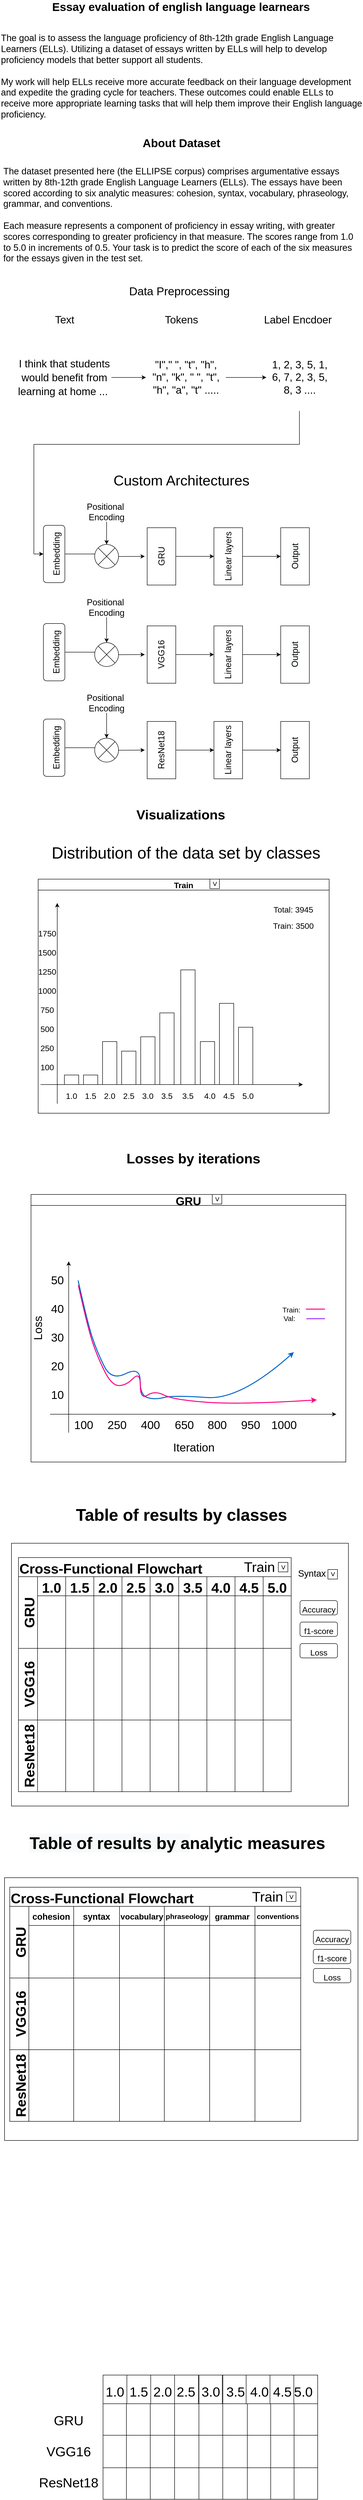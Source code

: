 <mxfile version="20.4.0" type="device"><diagram id="ZlYwVdrafAO6hOWrtFMB" name="Страница 1"><mxGraphModel dx="1038" dy="539" grid="1" gridSize="10" guides="1" tooltips="1" connect="1" arrows="1" fold="1" page="1" pageScale="1" pageWidth="827" pageHeight="1169" math="0" shadow="0"><root><mxCell id="0"/><mxCell id="1" parent="0"/><mxCell id="1fDlYP1zlDxWJWqzxyFV-2" value="&lt;font size=&quot;1&quot; style=&quot;&quot;&gt;&lt;b style=&quot;font-size: 24px;&quot;&gt;Essay evaluation of english language learnears&lt;/b&gt;&lt;/font&gt;" style="text;html=1;strokeColor=none;fillColor=none;align=center;verticalAlign=middle;whiteSpace=wrap;rounded=0;" parent="1" vertex="1"><mxGeometry x="104" y="30" width="619" height="30" as="geometry"/></mxCell><mxCell id="1fDlYP1zlDxWJWqzxyFV-4" value="&lt;div&gt;The goal is to assess the language proficiency of 8th-12th grade English Language Learners (ELLs). Utilizing a dataset of essays written by ELLs will help to develop proficiency models that better support all students.&lt;/div&gt;&lt;div&gt;&lt;br&gt;&lt;/div&gt;&lt;div&gt;My work will help ELLs receive more accurate feedback on their language development and expedite the grading cycle for teachers. These outcomes could enable ELLs to receive more appropriate learning tasks that will help them improve their English language proficiency.&lt;/div&gt;" style="text;html=1;strokeColor=none;fillColor=none;align=left;verticalAlign=middle;whiteSpace=wrap;rounded=0;fontSize=19;" parent="1" vertex="1"><mxGeometry x="34" y="100" width="760" height="180" as="geometry"/></mxCell><mxCell id="1fDlYP1zlDxWJWqzxyFV-5" value="&lt;font style=&quot;font-size: 30px;&quot;&gt;&lt;font style=&quot;font-size: 30px;&quot;&gt;Custom Architectures&lt;/font&gt;&lt;/font&gt;" style="text;html=1;strokeColor=none;fillColor=none;align=center;verticalAlign=middle;whiteSpace=wrap;rounded=0;fontSize=19;" parent="1" vertex="1"><mxGeometry x="36.5" y="1020" width="755" height="30" as="geometry"/></mxCell><mxCell id="1fDlYP1zlDxWJWqzxyFV-13" value="" style="edgeStyle=orthogonalEdgeStyle;rounded=0;orthogonalLoop=1;jettySize=auto;html=1;fontSize=18;" parent="1" source="1fDlYP1zlDxWJWqzxyFV-7" edge="1"><mxGeometry relative="1" as="geometry"><mxPoint x="337.5" y="1194.5" as="targetPoint"/></mxGeometry></mxCell><mxCell id="1fDlYP1zlDxWJWqzxyFV-7" value="&lt;font style=&quot;font-size: 18px;&quot;&gt;Embedding&lt;br&gt;&lt;/font&gt;" style="rounded=1;whiteSpace=wrap;html=1;fontSize=30;rotation=-90;" parent="1" vertex="1"><mxGeometry x="87.5" y="1167" width="120" height="45" as="geometry"/></mxCell><mxCell id="1fDlYP1zlDxWJWqzxyFV-9" value="" style="shape=sumEllipse;perimeter=ellipsePerimeter;whiteSpace=wrap;html=1;backgroundOutline=1;fontSize=18;" parent="1" vertex="1"><mxGeometry x="232.5" y="1169.5" width="50" height="50" as="geometry"/></mxCell><mxCell id="1fDlYP1zlDxWJWqzxyFV-11" value="" style="edgeStyle=orthogonalEdgeStyle;rounded=0;orthogonalLoop=1;jettySize=auto;html=1;fontSize=18;exitX=0.5;exitY=1;exitDx=0;exitDy=0;" parent="1" source="1fDlYP1zlDxWJWqzxyFV-10" target="1fDlYP1zlDxWJWqzxyFV-9" edge="1"><mxGeometry relative="1" as="geometry"><mxPoint x="237.5" y="1122" as="sourcePoint"/></mxGeometry></mxCell><mxCell id="1fDlYP1zlDxWJWqzxyFV-10" value="Positional&amp;nbsp;&lt;br&gt;Encoding" style="text;html=1;strokeColor=none;fillColor=none;align=center;verticalAlign=middle;whiteSpace=wrap;rounded=0;fontSize=18;" parent="1" vertex="1"><mxGeometry x="225" y="1082" width="65" height="40" as="geometry"/></mxCell><mxCell id="1fDlYP1zlDxWJWqzxyFV-17" value="" style="edgeStyle=orthogonalEdgeStyle;rounded=0;orthogonalLoop=1;jettySize=auto;html=1;fontSize=18;" parent="1" source="1fDlYP1zlDxWJWqzxyFV-14" target="1fDlYP1zlDxWJWqzxyFV-16" edge="1"><mxGeometry relative="1" as="geometry"/></mxCell><mxCell id="1fDlYP1zlDxWJWqzxyFV-14" value="GRU" style="rounded=0;whiteSpace=wrap;html=1;fontSize=18;rotation=-90;" parent="1" vertex="1"><mxGeometry x="312.5" y="1164.5" width="120" height="60" as="geometry"/></mxCell><mxCell id="1fDlYP1zlDxWJWqzxyFV-22" value="" style="edgeStyle=orthogonalEdgeStyle;rounded=0;orthogonalLoop=1;jettySize=auto;html=1;fontSize=18;" parent="1" source="1fDlYP1zlDxWJWqzxyFV-16" target="1fDlYP1zlDxWJWqzxyFV-21" edge="1"><mxGeometry relative="1" as="geometry"><Array as="points"><mxPoint x="672.5" y="1195"/><mxPoint x="672.5" y="1195"/></Array></mxGeometry></mxCell><mxCell id="1fDlYP1zlDxWJWqzxyFV-16" value="Linear layers" style="rounded=0;whiteSpace=wrap;html=1;fontSize=18;rotation=-90;" parent="1" vertex="1"><mxGeometry x="452.5" y="1164.5" width="120" height="60" as="geometry"/></mxCell><mxCell id="1fDlYP1zlDxWJWqzxyFV-21" value="&lt;span style=&quot;background-color: rgb(248, 249, 250);&quot;&gt;Output&lt;/span&gt;" style="rounded=0;whiteSpace=wrap;html=1;fontSize=18;rotation=-90;" parent="1" vertex="1"><mxGeometry x="592.5" y="1164.5" width="120" height="60" as="geometry"/></mxCell><mxCell id="1fDlYP1zlDxWJWqzxyFV-23" value="" style="edgeStyle=orthogonalEdgeStyle;rounded=0;orthogonalLoop=1;jettySize=auto;html=1;fontSize=18;" parent="1" source="1fDlYP1zlDxWJWqzxyFV-24" edge="1"><mxGeometry relative="1" as="geometry"><mxPoint x="337.5" y="1400" as="targetPoint"/></mxGeometry></mxCell><mxCell id="1fDlYP1zlDxWJWqzxyFV-24" value="&lt;font style=&quot;font-size: 18px;&quot;&gt;Embedding&lt;br&gt;&lt;/font&gt;" style="rounded=1;whiteSpace=wrap;html=1;fontSize=30;rotation=-90;" parent="1" vertex="1"><mxGeometry x="87.5" y="1372.5" width="120" height="45" as="geometry"/></mxCell><mxCell id="1fDlYP1zlDxWJWqzxyFV-25" value="" style="shape=sumEllipse;perimeter=ellipsePerimeter;whiteSpace=wrap;html=1;backgroundOutline=1;fontSize=18;" parent="1" vertex="1"><mxGeometry x="232.5" y="1375" width="50" height="50" as="geometry"/></mxCell><mxCell id="1fDlYP1zlDxWJWqzxyFV-26" value="" style="edgeStyle=orthogonalEdgeStyle;rounded=0;orthogonalLoop=1;jettySize=auto;html=1;fontSize=18;exitX=0.5;exitY=1;exitDx=0;exitDy=0;" parent="1" source="1fDlYP1zlDxWJWqzxyFV-27" target="1fDlYP1zlDxWJWqzxyFV-25" edge="1"><mxGeometry relative="1" as="geometry"><mxPoint x="237.5" y="1327.5" as="sourcePoint"/></mxGeometry></mxCell><mxCell id="1fDlYP1zlDxWJWqzxyFV-27" value="Positional&amp;nbsp;&lt;br&gt;Encoding" style="text;html=1;strokeColor=none;fillColor=none;align=center;verticalAlign=middle;whiteSpace=wrap;rounded=0;fontSize=18;" parent="1" vertex="1"><mxGeometry x="225" y="1282" width="65" height="40" as="geometry"/></mxCell><mxCell id="1fDlYP1zlDxWJWqzxyFV-28" value="" style="edgeStyle=orthogonalEdgeStyle;rounded=0;orthogonalLoop=1;jettySize=auto;html=1;fontSize=18;" parent="1" source="1fDlYP1zlDxWJWqzxyFV-29" target="1fDlYP1zlDxWJWqzxyFV-31" edge="1"><mxGeometry relative="1" as="geometry"/></mxCell><mxCell id="1fDlYP1zlDxWJWqzxyFV-29" value="VGG16" style="rounded=0;whiteSpace=wrap;html=1;fontSize=18;rotation=-90;" parent="1" vertex="1"><mxGeometry x="312.5" y="1370" width="120" height="60" as="geometry"/></mxCell><mxCell id="1fDlYP1zlDxWJWqzxyFV-30" value="" style="edgeStyle=orthogonalEdgeStyle;rounded=0;orthogonalLoop=1;jettySize=auto;html=1;fontSize=18;" parent="1" source="1fDlYP1zlDxWJWqzxyFV-31" target="1fDlYP1zlDxWJWqzxyFV-32" edge="1"><mxGeometry relative="1" as="geometry"><Array as="points"><mxPoint x="672.5" y="1400.5"/><mxPoint x="672.5" y="1400.5"/></Array></mxGeometry></mxCell><mxCell id="1fDlYP1zlDxWJWqzxyFV-31" value="Linear layers" style="rounded=0;whiteSpace=wrap;html=1;fontSize=18;rotation=-90;" parent="1" vertex="1"><mxGeometry x="452.5" y="1370" width="120" height="60" as="geometry"/></mxCell><mxCell id="1fDlYP1zlDxWJWqzxyFV-32" value="&lt;span style=&quot;background-color: rgb(248, 249, 250);&quot;&gt;Output&lt;/span&gt;" style="rounded=0;whiteSpace=wrap;html=1;fontSize=18;rotation=-90;" parent="1" vertex="1"><mxGeometry x="592.5" y="1370" width="120" height="60" as="geometry"/></mxCell><mxCell id="1fDlYP1zlDxWJWqzxyFV-33" value="" style="edgeStyle=orthogonalEdgeStyle;rounded=0;orthogonalLoop=1;jettySize=auto;html=1;fontSize=18;" parent="1" source="1fDlYP1zlDxWJWqzxyFV-34" edge="1"><mxGeometry relative="1" as="geometry"><mxPoint x="337.5" y="1600" as="targetPoint"/></mxGeometry></mxCell><mxCell id="1fDlYP1zlDxWJWqzxyFV-34" value="&lt;font style=&quot;font-size: 18px;&quot;&gt;Embedding&lt;br&gt;&lt;/font&gt;" style="rounded=1;whiteSpace=wrap;html=1;fontSize=30;rotation=-90;" parent="1" vertex="1"><mxGeometry x="87.5" y="1572.5" width="120" height="45" as="geometry"/></mxCell><mxCell id="1fDlYP1zlDxWJWqzxyFV-35" value="" style="shape=sumEllipse;perimeter=ellipsePerimeter;whiteSpace=wrap;html=1;backgroundOutline=1;fontSize=18;" parent="1" vertex="1"><mxGeometry x="232.5" y="1575" width="50" height="50" as="geometry"/></mxCell><mxCell id="1fDlYP1zlDxWJWqzxyFV-36" value="" style="edgeStyle=orthogonalEdgeStyle;rounded=0;orthogonalLoop=1;jettySize=auto;html=1;fontSize=18;exitX=0.5;exitY=1;exitDx=0;exitDy=0;" parent="1" source="1fDlYP1zlDxWJWqzxyFV-37" target="1fDlYP1zlDxWJWqzxyFV-35" edge="1"><mxGeometry relative="1" as="geometry"><mxPoint x="237.5" y="1527.5" as="sourcePoint"/></mxGeometry></mxCell><mxCell id="1fDlYP1zlDxWJWqzxyFV-37" value="Positional&amp;nbsp;&lt;br&gt;Encoding" style="text;html=1;strokeColor=none;fillColor=none;align=center;verticalAlign=middle;whiteSpace=wrap;rounded=0;fontSize=18;" parent="1" vertex="1"><mxGeometry x="225" y="1482" width="65" height="40" as="geometry"/></mxCell><mxCell id="1fDlYP1zlDxWJWqzxyFV-38" value="" style="edgeStyle=orthogonalEdgeStyle;rounded=0;orthogonalLoop=1;jettySize=auto;html=1;fontSize=18;" parent="1" source="1fDlYP1zlDxWJWqzxyFV-39" target="1fDlYP1zlDxWJWqzxyFV-41" edge="1"><mxGeometry relative="1" as="geometry"/></mxCell><mxCell id="1fDlYP1zlDxWJWqzxyFV-39" value="ResNet18" style="rounded=0;whiteSpace=wrap;html=1;fontSize=18;rotation=-90;" parent="1" vertex="1"><mxGeometry x="312.5" y="1570" width="120" height="60" as="geometry"/></mxCell><mxCell id="1fDlYP1zlDxWJWqzxyFV-40" value="" style="edgeStyle=orthogonalEdgeStyle;rounded=0;orthogonalLoop=1;jettySize=auto;html=1;fontSize=18;" parent="1" source="1fDlYP1zlDxWJWqzxyFV-41" target="1fDlYP1zlDxWJWqzxyFV-42" edge="1"><mxGeometry relative="1" as="geometry"><Array as="points"><mxPoint x="672.5" y="1600.5"/><mxPoint x="672.5" y="1600.5"/></Array></mxGeometry></mxCell><mxCell id="1fDlYP1zlDxWJWqzxyFV-41" value="Linear layers" style="rounded=0;whiteSpace=wrap;html=1;fontSize=18;rotation=-90;" parent="1" vertex="1"><mxGeometry x="452.5" y="1570" width="120" height="60" as="geometry"/></mxCell><mxCell id="1fDlYP1zlDxWJWqzxyFV-42" value="&lt;span style=&quot;background-color: rgb(248, 249, 250);&quot;&gt;Output&lt;/span&gt;" style="rounded=0;whiteSpace=wrap;html=1;fontSize=18;rotation=-90;" parent="1" vertex="1"><mxGeometry x="592.5" y="1570" width="120" height="60" as="geometry"/></mxCell><mxCell id="1fDlYP1zlDxWJWqzxyFV-43" value="&lt;b&gt;&lt;font style=&quot;font-size: 24px;&quot;&gt;About Dataset&lt;/font&gt;&lt;/b&gt;" style="text;html=1;align=center;verticalAlign=middle;resizable=0;points=[];autosize=1;strokeColor=none;fillColor=none;fontSize=22;" parent="1" vertex="1"><mxGeometry x="319" y="310" width="190" height="40" as="geometry"/></mxCell><mxCell id="C9VAH61g4fhnMFMqXeWK-4" value="&lt;div style=&quot;font-size: 19px;&quot;&gt;&lt;font style=&quot;font-size: 19px;&quot;&gt;The dataset presented here (the ELLIPSE corpus) comprises argumentative essays written by 8th-12th grade English Language Learners (ELLs). The essays have been scored according to six analytic measures: cohesion, syntax, vocabulary, phraseology, grammar, and conventions.&lt;/font&gt;&lt;/div&gt;&lt;div style=&quot;font-size: 19px;&quot;&gt;&lt;font style=&quot;font-size: 19px;&quot;&gt;&lt;br&gt;&lt;/font&gt;&lt;/div&gt;&lt;div style=&quot;font-size: 19px;&quot;&gt;&lt;font style=&quot;font-size: 19px;&quot;&gt;Each measure represents a component of proficiency in essay writing, with greater scores corresponding to greater proficiency in that measure. The scores range from 1.0 to 5.0 in increments of 0.5. Your task is to predict the score of each of the six measures for the essays given in the test set.&lt;/font&gt;&lt;/div&gt;" style="text;html=1;strokeColor=none;fillColor=none;align=left;verticalAlign=middle;whiteSpace=wrap;rounded=0;" parent="1" vertex="1"><mxGeometry x="39" y="360" width="750" height="240" as="geometry"/></mxCell><mxCell id="C9VAH61g4fhnMFMqXeWK-8" value="" style="edgeStyle=orthogonalEdgeStyle;rounded=0;orthogonalLoop=1;jettySize=auto;html=1;fontSize=22;" parent="1" source="C9VAH61g4fhnMFMqXeWK-5" target="C9VAH61g4fhnMFMqXeWK-7" edge="1"><mxGeometry relative="1" as="geometry"/></mxCell><mxCell id="C9VAH61g4fhnMFMqXeWK-5" value="&lt;font style=&quot;font-size: 22px;&quot;&gt;I think that students would benefit from learning at home ...&amp;nbsp;&lt;/font&gt;" style="text;html=1;strokeColor=none;fillColor=none;align=center;verticalAlign=middle;whiteSpace=wrap;rounded=0;fontSize=24;" parent="1" vertex="1"><mxGeometry x="70" y="735" width="197.5" height="170" as="geometry"/></mxCell><mxCell id="C9VAH61g4fhnMFMqXeWK-6" value="Data Preprocessing&amp;nbsp;" style="text;html=1;align=center;verticalAlign=middle;resizable=0;points=[];autosize=1;strokeColor=none;fillColor=none;fontSize=24;" parent="1" vertex="1"><mxGeometry x="292.5" y="620" width="240" height="40" as="geometry"/></mxCell><mxCell id="C9VAH61g4fhnMFMqXeWK-13" value="" style="edgeStyle=orthogonalEdgeStyle;rounded=0;orthogonalLoop=1;jettySize=auto;html=1;fontSize=22;" parent="1" source="C9VAH61g4fhnMFMqXeWK-7" target="C9VAH61g4fhnMFMqXeWK-12" edge="1"><mxGeometry relative="1" as="geometry"/></mxCell><mxCell id="C9VAH61g4fhnMFMqXeWK-7" value="&quot;I&quot;,&quot; &quot;, &quot;t&quot;, &quot;h&quot;, &quot;n&quot;, &quot;k&quot;, &quot; &quot;, &quot;t&quot;, &quot;h&quot;, &quot;a&quot;, &quot;t&quot; ....." style="text;html=1;strokeColor=none;fillColor=none;align=center;verticalAlign=middle;whiteSpace=wrap;rounded=0;fontSize=22;" parent="1" vertex="1"><mxGeometry x="340" y="750" width="167.5" height="140" as="geometry"/></mxCell><mxCell id="C9VAH61g4fhnMFMqXeWK-9" value="Text" style="text;html=1;align=center;verticalAlign=middle;resizable=0;points=[];autosize=1;strokeColor=none;fillColor=none;fontSize=22;" parent="1" vertex="1"><mxGeometry x="148.75" y="690" width="40" height="20" as="geometry"/></mxCell><mxCell id="C9VAH61g4fhnMFMqXeWK-10" value="Tokens" style="text;html=1;align=center;verticalAlign=middle;resizable=0;points=[];autosize=1;strokeColor=none;fillColor=none;fontSize=22;" parent="1" vertex="1"><mxGeometry x="369" y="680" width="90" height="40" as="geometry"/></mxCell><mxCell id="C9VAH61g4fhnMFMqXeWK-11" value="Label Encdoer" style="text;html=1;align=center;verticalAlign=middle;resizable=0;points=[];autosize=1;strokeColor=none;fillColor=none;fontSize=22;" parent="1" vertex="1"><mxGeometry x="572.5" y="680" width="170" height="40" as="geometry"/></mxCell><mxCell id="C9VAH61g4fhnMFMqXeWK-15" value="" style="edgeStyle=orthogonalEdgeStyle;rounded=0;orthogonalLoop=1;jettySize=auto;html=1;fontSize=22;entryX=0.5;entryY=0;entryDx=0;entryDy=0;exitX=0.5;exitY=1;exitDx=0;exitDy=0;" parent="1" source="C9VAH61g4fhnMFMqXeWK-12" target="1fDlYP1zlDxWJWqzxyFV-7" edge="1"><mxGeometry relative="1" as="geometry"><mxPoint x="80" y="1190" as="targetPoint"/><Array as="points"><mxPoint x="662" y="960"/><mxPoint x="105" y="960"/><mxPoint x="105" y="1189"/></Array></mxGeometry></mxCell><mxCell id="C9VAH61g4fhnMFMqXeWK-12" value="1, 2, 3, 5, 1, 6, 7, 2, 3, 5, 8, 3 ...." style="text;html=1;strokeColor=none;fillColor=none;align=center;verticalAlign=middle;whiteSpace=wrap;rounded=0;fontSize=22;" parent="1" vertex="1"><mxGeometry x="592.5" y="750" width="138.5" height="140" as="geometry"/></mxCell><mxCell id="C9VAH61g4fhnMFMqXeWK-18" value="&lt;b&gt;&lt;font style=&quot;font-size: 28px;&quot;&gt;Visualizations&lt;/font&gt;&lt;/b&gt;" style="text;html=1;strokeColor=none;fillColor=none;align=center;verticalAlign=middle;whiteSpace=wrap;rounded=0;fontSize=22;" parent="1" vertex="1"><mxGeometry x="232.5" y="1700" width="360" height="70" as="geometry"/></mxCell><mxCell id="C9VAH61g4fhnMFMqXeWK-19" value="&lt;font style=&quot;font-size: 34px;&quot;&gt;Distribution of the data set by classes&lt;/font&gt;" style="text;html=1;strokeColor=none;fillColor=none;align=center;verticalAlign=middle;whiteSpace=wrap;rounded=0;fontSize=17;" parent="1" vertex="1"><mxGeometry x="133.75" y="1800" width="580" height="30" as="geometry"/></mxCell><mxCell id="C9VAH61g4fhnMFMqXeWK-20" value="Train" style="swimlane;fontSize=17;" parent="1" vertex="1"><mxGeometry x="114" y="1870" width="610" height="490" as="geometry"/></mxCell><mxCell id="C9VAH61g4fhnMFMqXeWK-21" value="&amp;gt;" style="rounded=0;whiteSpace=wrap;html=1;fontSize=17;direction=west;rotation=90;" parent="C9VAH61g4fhnMFMqXeWK-20" vertex="1"><mxGeometry x="360" width="20" height="20" as="geometry"/></mxCell><mxCell id="C9VAH61g4fhnMFMqXeWK-22" value="100" style="text;html=1;strokeColor=none;fillColor=none;align=center;verticalAlign=middle;whiteSpace=wrap;rounded=0;fontSize=17;" parent="C9VAH61g4fhnMFMqXeWK-20" vertex="1"><mxGeometry x="-11" y="380" width="60" height="30" as="geometry"/></mxCell><mxCell id="C9VAH61g4fhnMFMqXeWK-23" value="250" style="text;html=1;strokeColor=none;fillColor=none;align=center;verticalAlign=middle;whiteSpace=wrap;rounded=0;fontSize=17;" parent="C9VAH61g4fhnMFMqXeWK-20" vertex="1"><mxGeometry x="-11" y="340" width="60" height="30" as="geometry"/></mxCell><mxCell id="C9VAH61g4fhnMFMqXeWK-24" value="500" style="text;html=1;strokeColor=none;fillColor=none;align=center;verticalAlign=middle;whiteSpace=wrap;rounded=0;fontSize=17;" parent="C9VAH61g4fhnMFMqXeWK-20" vertex="1"><mxGeometry x="-11" y="300" width="60" height="30" as="geometry"/></mxCell><mxCell id="C9VAH61g4fhnMFMqXeWK-25" value="750" style="text;html=1;strokeColor=none;fillColor=none;align=center;verticalAlign=middle;whiteSpace=wrap;rounded=0;fontSize=17;" parent="C9VAH61g4fhnMFMqXeWK-20" vertex="1"><mxGeometry x="-11" y="260" width="60" height="30" as="geometry"/></mxCell><mxCell id="C9VAH61g4fhnMFMqXeWK-26" value="1000" style="text;html=1;strokeColor=none;fillColor=none;align=center;verticalAlign=middle;whiteSpace=wrap;rounded=0;fontSize=17;" parent="C9VAH61g4fhnMFMqXeWK-20" vertex="1"><mxGeometry x="-11" y="220" width="60" height="30" as="geometry"/></mxCell><mxCell id="C9VAH61g4fhnMFMqXeWK-27" value="1250" style="text;html=1;strokeColor=none;fillColor=none;align=center;verticalAlign=middle;whiteSpace=wrap;rounded=0;fontSize=17;" parent="C9VAH61g4fhnMFMqXeWK-20" vertex="1"><mxGeometry x="-11" y="180" width="60" height="30" as="geometry"/></mxCell><mxCell id="C9VAH61g4fhnMFMqXeWK-28" value="1500" style="text;html=1;strokeColor=none;fillColor=none;align=center;verticalAlign=middle;whiteSpace=wrap;rounded=0;fontSize=17;" parent="C9VAH61g4fhnMFMqXeWK-20" vertex="1"><mxGeometry x="-11" y="140" width="60" height="30" as="geometry"/></mxCell><mxCell id="C9VAH61g4fhnMFMqXeWK-29" value="1750" style="text;html=1;strokeColor=none;fillColor=none;align=center;verticalAlign=middle;whiteSpace=wrap;rounded=0;fontSize=17;" parent="C9VAH61g4fhnMFMqXeWK-20" vertex="1"><mxGeometry x="-11" y="100" width="60" height="29" as="geometry"/></mxCell><mxCell id="C9VAH61g4fhnMFMqXeWK-30" value="1.0" style="text;html=1;strokeColor=none;fillColor=none;align=center;verticalAlign=middle;whiteSpace=wrap;rounded=0;fontSize=17;" parent="C9VAH61g4fhnMFMqXeWK-20" vertex="1"><mxGeometry x="40" y="440" width="60" height="30" as="geometry"/></mxCell><mxCell id="C9VAH61g4fhnMFMqXeWK-31" value="1.5" style="text;html=1;strokeColor=none;fillColor=none;align=center;verticalAlign=middle;whiteSpace=wrap;rounded=0;fontSize=17;" parent="C9VAH61g4fhnMFMqXeWK-20" vertex="1"><mxGeometry x="80" y="440" width="60" height="30" as="geometry"/></mxCell><mxCell id="C9VAH61g4fhnMFMqXeWK-32" value="2.0" style="text;html=1;strokeColor=none;fillColor=none;align=center;verticalAlign=middle;whiteSpace=wrap;rounded=0;fontSize=17;" parent="C9VAH61g4fhnMFMqXeWK-20" vertex="1"><mxGeometry x="120" y="440" width="60" height="30" as="geometry"/></mxCell><mxCell id="C9VAH61g4fhnMFMqXeWK-33" value="2.5" style="text;html=1;strokeColor=none;fillColor=none;align=center;verticalAlign=middle;whiteSpace=wrap;rounded=0;fontSize=17;" parent="C9VAH61g4fhnMFMqXeWK-20" vertex="1"><mxGeometry x="160" y="440" width="60" height="30" as="geometry"/></mxCell><mxCell id="C9VAH61g4fhnMFMqXeWK-34" value="3.0" style="text;html=1;strokeColor=none;fillColor=none;align=center;verticalAlign=middle;whiteSpace=wrap;rounded=0;fontSize=17;" parent="C9VAH61g4fhnMFMqXeWK-20" vertex="1"><mxGeometry x="200" y="440" width="60" height="30" as="geometry"/></mxCell><mxCell id="C9VAH61g4fhnMFMqXeWK-35" value="3.5" style="text;html=1;strokeColor=none;fillColor=none;align=center;verticalAlign=middle;whiteSpace=wrap;rounded=0;fontSize=17;" parent="C9VAH61g4fhnMFMqXeWK-20" vertex="1"><mxGeometry x="240" y="440" width="60" height="30" as="geometry"/></mxCell><mxCell id="C9VAH61g4fhnMFMqXeWK-36" value="3.5" style="text;html=1;strokeColor=none;fillColor=none;align=center;verticalAlign=middle;whiteSpace=wrap;rounded=0;fontSize=17;" parent="C9VAH61g4fhnMFMqXeWK-20" vertex="1"><mxGeometry x="284" y="440" width="60" height="30" as="geometry"/></mxCell><mxCell id="C9VAH61g4fhnMFMqXeWK-37" value="4.0" style="text;html=1;strokeColor=none;fillColor=none;align=center;verticalAlign=middle;whiteSpace=wrap;rounded=0;fontSize=17;" parent="C9VAH61g4fhnMFMqXeWK-20" vertex="1"><mxGeometry x="330" y="440" width="60" height="30" as="geometry"/></mxCell><mxCell id="C9VAH61g4fhnMFMqXeWK-38" value="4.5" style="text;html=1;strokeColor=none;fillColor=none;align=center;verticalAlign=middle;whiteSpace=wrap;rounded=0;fontSize=17;" parent="C9VAH61g4fhnMFMqXeWK-20" vertex="1"><mxGeometry x="370" y="440" width="60" height="30" as="geometry"/></mxCell><mxCell id="C9VAH61g4fhnMFMqXeWK-39" value="5.0" style="text;html=1;strokeColor=none;fillColor=none;align=center;verticalAlign=middle;whiteSpace=wrap;rounded=0;fontSize=17;" parent="C9VAH61g4fhnMFMqXeWK-20" vertex="1"><mxGeometry x="410" y="440" width="60" height="30" as="geometry"/></mxCell><mxCell id="C9VAH61g4fhnMFMqXeWK-40" value="" style="rounded=0;whiteSpace=wrap;html=1;fontSize=17;direction=south;" parent="C9VAH61g4fhnMFMqXeWK-20" vertex="1"><mxGeometry x="55" y="410" width="30" height="20" as="geometry"/></mxCell><mxCell id="C9VAH61g4fhnMFMqXeWK-41" value="" style="rounded=0;whiteSpace=wrap;html=1;fontSize=17;direction=south;" parent="C9VAH61g4fhnMFMqXeWK-20" vertex="1"><mxGeometry x="95" y="410" width="30" height="20" as="geometry"/></mxCell><mxCell id="C9VAH61g4fhnMFMqXeWK-42" value="" style="rounded=0;whiteSpace=wrap;html=1;fontSize=17;direction=south;" parent="C9VAH61g4fhnMFMqXeWK-20" vertex="1"><mxGeometry x="135" y="340" width="30" height="90" as="geometry"/></mxCell><mxCell id="C9VAH61g4fhnMFMqXeWK-43" value="" style="rounded=0;whiteSpace=wrap;html=1;fontSize=17;direction=south;" parent="C9VAH61g4fhnMFMqXeWK-20" vertex="1"><mxGeometry x="175" y="360" width="30" height="70" as="geometry"/></mxCell><mxCell id="C9VAH61g4fhnMFMqXeWK-44" value="" style="rounded=0;whiteSpace=wrap;html=1;fontSize=17;direction=south;" parent="C9VAH61g4fhnMFMqXeWK-20" vertex="1"><mxGeometry x="215" y="330" width="30" height="100" as="geometry"/></mxCell><mxCell id="C9VAH61g4fhnMFMqXeWK-45" value="" style="rounded=0;whiteSpace=wrap;html=1;fontSize=17;direction=south;" parent="C9VAH61g4fhnMFMqXeWK-20" vertex="1"><mxGeometry x="255" y="280" width="30" height="150" as="geometry"/></mxCell><mxCell id="C9VAH61g4fhnMFMqXeWK-46" value="" style="rounded=0;whiteSpace=wrap;html=1;fontSize=17;direction=south;" parent="C9VAH61g4fhnMFMqXeWK-20" vertex="1"><mxGeometry x="299" y="190" width="30" height="240" as="geometry"/></mxCell><mxCell id="C9VAH61g4fhnMFMqXeWK-47" value="" style="rounded=0;whiteSpace=wrap;html=1;fontSize=17;direction=south;" parent="C9VAH61g4fhnMFMqXeWK-20" vertex="1"><mxGeometry x="340" y="340" width="30" height="90" as="geometry"/></mxCell><mxCell id="C9VAH61g4fhnMFMqXeWK-48" value="" style="rounded=0;whiteSpace=wrap;html=1;fontSize=17;direction=south;" parent="C9VAH61g4fhnMFMqXeWK-20" vertex="1"><mxGeometry x="380" y="260" width="30" height="170" as="geometry"/></mxCell><mxCell id="C9VAH61g4fhnMFMqXeWK-49" value="" style="rounded=0;whiteSpace=wrap;html=1;fontSize=17;direction=south;" parent="C9VAH61g4fhnMFMqXeWK-20" vertex="1"><mxGeometry x="420" y="310" width="30" height="120" as="geometry"/></mxCell><mxCell id="C9VAH61g4fhnMFMqXeWK-50" value="Total: 3945" style="text;html=1;strokeColor=none;fillColor=none;align=center;verticalAlign=middle;whiteSpace=wrap;rounded=0;fontSize=17;" parent="C9VAH61g4fhnMFMqXeWK-20" vertex="1"><mxGeometry x="490" y="50" width="90" height="30" as="geometry"/></mxCell><mxCell id="C9VAH61g4fhnMFMqXeWK-51" value="Train: 3500" style="text;html=1;strokeColor=none;fillColor=none;align=center;verticalAlign=middle;whiteSpace=wrap;rounded=0;fontSize=17;" parent="C9VAH61g4fhnMFMqXeWK-20" vertex="1"><mxGeometry x="490" y="84" width="90" height="30" as="geometry"/></mxCell><mxCell id="C9VAH61g4fhnMFMqXeWK-52" value="" style="endArrow=classic;html=1;rounded=0;fontSize=17;" parent="C9VAH61g4fhnMFMqXeWK-20" edge="1"><mxGeometry width="50" height="50" relative="1" as="geometry"><mxPoint x="40" y="470" as="sourcePoint"/><mxPoint x="40" y="50" as="targetPoint"/><Array as="points"/></mxGeometry></mxCell><mxCell id="C9VAH61g4fhnMFMqXeWK-53" value="" style="endArrow=classic;html=1;rounded=0;fontSize=17;" parent="1" edge="1"><mxGeometry width="50" height="50" relative="1" as="geometry"><mxPoint x="119.0" y="2300" as="sourcePoint"/><mxPoint x="669" y="2300" as="targetPoint"/></mxGeometry></mxCell><mxCell id="C9VAH61g4fhnMFMqXeWK-54" value="GRU" style="swimlane;fontSize=24;" parent="1" vertex="1"><mxGeometry x="99" y="2530" width="660" height="560" as="geometry"/></mxCell><mxCell id="C9VAH61g4fhnMFMqXeWK-55" value="Iteration" style="text;html=1;align=center;verticalAlign=middle;resizable=0;points=[];autosize=1;strokeColor=none;fillColor=none;fontSize=24;" parent="C9VAH61g4fhnMFMqXeWK-54" vertex="1"><mxGeometry x="286.25" y="510" width="110" height="40" as="geometry"/></mxCell><mxCell id="C9VAH61g4fhnMFMqXeWK-56" value="100" style="text;html=1;align=center;verticalAlign=middle;resizable=0;points=[];autosize=1;strokeColor=none;fillColor=none;fontSize=24;" parent="C9VAH61g4fhnMFMqXeWK-54" vertex="1"><mxGeometry x="80" y="463" width="60" height="40" as="geometry"/></mxCell><mxCell id="C9VAH61g4fhnMFMqXeWK-57" value="250" style="text;html=1;align=center;verticalAlign=middle;resizable=0;points=[];autosize=1;strokeColor=none;fillColor=none;fontSize=24;" parent="C9VAH61g4fhnMFMqXeWK-54" vertex="1"><mxGeometry x="150" y="463" width="60" height="40" as="geometry"/></mxCell><mxCell id="C9VAH61g4fhnMFMqXeWK-58" value="400" style="text;html=1;align=center;verticalAlign=middle;resizable=0;points=[];autosize=1;strokeColor=none;fillColor=none;fontSize=24;" parent="C9VAH61g4fhnMFMqXeWK-54" vertex="1"><mxGeometry x="220" y="463" width="60" height="40" as="geometry"/></mxCell><mxCell id="C9VAH61g4fhnMFMqXeWK-59" value="650" style="text;html=1;align=center;verticalAlign=middle;resizable=0;points=[];autosize=1;strokeColor=none;fillColor=none;fontSize=24;" parent="C9VAH61g4fhnMFMqXeWK-54" vertex="1"><mxGeometry x="291.25" y="463" width="60" height="40" as="geometry"/></mxCell><mxCell id="C9VAH61g4fhnMFMqXeWK-60" value="800" style="text;html=1;align=center;verticalAlign=middle;resizable=0;points=[];autosize=1;strokeColor=none;fillColor=none;fontSize=24;" parent="C9VAH61g4fhnMFMqXeWK-54" vertex="1"><mxGeometry x="360" y="463" width="60" height="40" as="geometry"/></mxCell><mxCell id="C9VAH61g4fhnMFMqXeWK-61" value="950" style="text;html=1;align=center;verticalAlign=middle;resizable=0;points=[];autosize=1;strokeColor=none;fillColor=none;fontSize=24;" parent="C9VAH61g4fhnMFMqXeWK-54" vertex="1"><mxGeometry x="430" y="463" width="60" height="40" as="geometry"/></mxCell><mxCell id="C9VAH61g4fhnMFMqXeWK-62" value="1000" style="text;html=1;align=center;verticalAlign=middle;resizable=0;points=[];autosize=1;strokeColor=none;fillColor=none;fontSize=24;" parent="C9VAH61g4fhnMFMqXeWK-54" vertex="1"><mxGeometry x="490" y="463" width="80" height="40" as="geometry"/></mxCell><mxCell id="C9VAH61g4fhnMFMqXeWK-63" value="Loss" style="text;html=1;align=center;verticalAlign=middle;resizable=0;points=[];autosize=1;strokeColor=none;fillColor=none;fontSize=24;rotation=270;" parent="C9VAH61g4fhnMFMqXeWK-54" vertex="1"><mxGeometry x="-20" y="260" width="70" height="40" as="geometry"/></mxCell><mxCell id="C9VAH61g4fhnMFMqXeWK-64" value="50" style="text;html=1;align=center;verticalAlign=middle;resizable=0;points=[];autosize=1;strokeColor=none;fillColor=none;fontSize=24;" parent="C9VAH61g4fhnMFMqXeWK-54" vertex="1"><mxGeometry x="30" y="160" width="50" height="40" as="geometry"/></mxCell><mxCell id="C9VAH61g4fhnMFMqXeWK-65" value="40" style="text;html=1;align=center;verticalAlign=middle;resizable=0;points=[];autosize=1;strokeColor=none;fillColor=none;fontSize=24;" parent="C9VAH61g4fhnMFMqXeWK-54" vertex="1"><mxGeometry x="30" y="220" width="50" height="40" as="geometry"/></mxCell><mxCell id="C9VAH61g4fhnMFMqXeWK-66" value="30" style="text;html=1;align=center;verticalAlign=middle;resizable=0;points=[];autosize=1;strokeColor=none;fillColor=none;fontSize=24;" parent="C9VAH61g4fhnMFMqXeWK-54" vertex="1"><mxGeometry x="30" y="280" width="50" height="40" as="geometry"/></mxCell><mxCell id="C9VAH61g4fhnMFMqXeWK-67" value="20" style="text;html=1;align=center;verticalAlign=middle;resizable=0;points=[];autosize=1;strokeColor=none;fillColor=none;fontSize=24;" parent="C9VAH61g4fhnMFMqXeWK-54" vertex="1"><mxGeometry x="30" y="340" width="50" height="40" as="geometry"/></mxCell><mxCell id="C9VAH61g4fhnMFMqXeWK-68" value="10" style="text;html=1;align=center;verticalAlign=middle;resizable=0;points=[];autosize=1;strokeColor=none;fillColor=none;fontSize=24;" parent="C9VAH61g4fhnMFMqXeWK-54" vertex="1"><mxGeometry x="30" y="400" width="50" height="40" as="geometry"/></mxCell><mxCell id="C9VAH61g4fhnMFMqXeWK-69" value="&amp;gt;" style="rounded=0;whiteSpace=wrap;html=1;fontSize=17;direction=west;rotation=90;" parent="C9VAH61g4fhnMFMqXeWK-54" vertex="1"><mxGeometry x="380" width="20" height="20" as="geometry"/></mxCell><mxCell id="C9VAH61g4fhnMFMqXeWK-73" value="Train:&lt;br&gt;Val:&amp;nbsp;&amp;nbsp;" style="text;html=1;strokeColor=none;fillColor=none;align=center;verticalAlign=middle;whiteSpace=wrap;rounded=0;fontSize=15;fontColor=#000000;" parent="C9VAH61g4fhnMFMqXeWK-54" vertex="1"><mxGeometry x="516.25" y="220" width="60" height="60" as="geometry"/></mxCell><mxCell id="C9VAH61g4fhnMFMqXeWK-74" value="" style="endArrow=none;html=1;rounded=0;strokeColor=#FF0080;strokeWidth=2;fontSize=15;fontColor=#000000;" parent="C9VAH61g4fhnMFMqXeWK-54" edge="1"><mxGeometry width="50" height="50" relative="1" as="geometry"><mxPoint x="576.25" y="240" as="sourcePoint"/><mxPoint x="616.25" y="240" as="targetPoint"/></mxGeometry></mxCell><mxCell id="C9VAH61g4fhnMFMqXeWK-75" value="" style="endArrow=classic;html=1;rounded=0;fontSize=24;" parent="1" edge="1"><mxGeometry width="50" height="50" relative="1" as="geometry"><mxPoint x="139.0" y="2990.0" as="sourcePoint"/><mxPoint x="739" y="2990.0" as="targetPoint"/></mxGeometry></mxCell><mxCell id="C9VAH61g4fhnMFMqXeWK-76" value="" style="endArrow=classic;html=1;rounded=0;fontSize=24;exitX=-0.017;exitY=0.889;exitDx=0;exitDy=0;exitPerimeter=0;" parent="1" source="C9VAH61g4fhnMFMqXeWK-56" edge="1"><mxGeometry width="50" height="50" relative="1" as="geometry"><mxPoint x="199" y="3020" as="sourcePoint"/><mxPoint x="178" y="2670" as="targetPoint"/></mxGeometry></mxCell><mxCell id="C9VAH61g4fhnMFMqXeWK-77" value="" style="curved=1;endArrow=classic;html=1;rounded=0;fontSize=15;fontColor=#CCE5FF;strokeWidth=2;strokeColor=#0066CC;" parent="1" edge="1"><mxGeometry width="50" height="50" relative="1" as="geometry"><mxPoint x="197.75" y="2710" as="sourcePoint"/><mxPoint x="650" y="2860" as="targetPoint"/><Array as="points"><mxPoint x="217.75" y="2800"/><mxPoint x="237.75" y="2860"/><mxPoint x="267.75" y="2920"/><mxPoint x="327.75" y="2890"/><mxPoint x="327.75" y="2950"/><mxPoint x="357.75" y="2960"/><mxPoint x="397.75" y="2950"/><mxPoint x="537.75" y="2960"/></Array></mxGeometry></mxCell><mxCell id="C9VAH61g4fhnMFMqXeWK-78" value="" style="curved=1;endArrow=classic;html=1;rounded=0;fontSize=15;fontColor=#CCE5FF;strokeWidth=2;strokeColor=#FF0080;" parent="1" edge="1"><mxGeometry width="50" height="50" relative="1" as="geometry"><mxPoint x="198.25" y="2720" as="sourcePoint"/><mxPoint x="698.25" y="2960.0" as="targetPoint"/><Array as="points"><mxPoint x="218.25" y="2810"/><mxPoint x="238.25" y="2870"/><mxPoint x="268.25" y="2930"/><mxPoint x="298.25" y="2930"/><mxPoint x="328.25" y="2900"/><mxPoint x="328.25" y="2960"/><mxPoint x="358.25" y="2940"/><mxPoint x="398.25" y="2960"/><mxPoint x="538.25" y="2970"/></Array></mxGeometry></mxCell><mxCell id="C9VAH61g4fhnMFMqXeWK-79" value="" style="endArrow=none;html=1;rounded=0;strokeColor=#9933FF;strokeWidth=2;fontSize=15;fontColor=#000000;exitX=1.018;exitY=0.668;exitDx=0;exitDy=0;exitPerimeter=0;" parent="1" source="C9VAH61g4fhnMFMqXeWK-73" edge="1"><mxGeometry width="50" height="50" relative="1" as="geometry"><mxPoint x="685.25" y="2780" as="sourcePoint"/><mxPoint x="715.25" y="2790.0" as="targetPoint"/><Array as="points"/></mxGeometry></mxCell><mxCell id="C9VAH61g4fhnMFMqXeWK-81" value="" style="rounded=0;whiteSpace=wrap;html=1;fontSize=28;" parent="1" vertex="1"><mxGeometry x="58.07" y="3260" width="706.37" height="550" as="geometry"/></mxCell><mxCell id="C9VAH61g4fhnMFMqXeWK-82" value="GRU" style="text;html=1;strokeColor=none;fillColor=none;align=center;verticalAlign=middle;whiteSpace=wrap;rounded=0;fontSize=28;" parent="1" vertex="1"><mxGeometry x="147.5" y="5081" width="60" height="30" as="geometry"/></mxCell><mxCell id="C9VAH61g4fhnMFMqXeWK-83" value="VGG16" style="text;html=1;strokeColor=none;fillColor=none;align=center;verticalAlign=middle;whiteSpace=wrap;rounded=0;fontSize=28;" parent="1" vertex="1"><mxGeometry x="147.5" y="5146" width="60" height="30" as="geometry"/></mxCell><mxCell id="C9VAH61g4fhnMFMqXeWK-85" value="ResNet18" style="text;html=1;strokeColor=none;fillColor=none;align=center;verticalAlign=middle;whiteSpace=wrap;rounded=0;fontSize=28;" parent="1" vertex="1"><mxGeometry x="147.5" y="5211" width="60" height="30" as="geometry"/></mxCell><mxCell id="C9VAH61g4fhnMFMqXeWK-87" value="" style="shape=table;html=1;whiteSpace=wrap;startSize=0;container=1;collapsible=0;childLayout=tableLayout;fontSize=28;" parent="1" vertex="1"><mxGeometry x="250" y="5061" width="150" height="200" as="geometry"/></mxCell><mxCell id="C9VAH61g4fhnMFMqXeWK-88" value="" style="shape=tableRow;horizontal=0;startSize=0;swimlaneHead=0;swimlaneBody=0;top=0;left=0;bottom=0;right=0;collapsible=0;dropTarget=0;fillColor=none;points=[[0,0.5],[1,0.5]];portConstraint=eastwest;fontSize=28;" parent="C9VAH61g4fhnMFMqXeWK-87" vertex="1"><mxGeometry width="150" height="66" as="geometry"/></mxCell><mxCell id="C9VAH61g4fhnMFMqXeWK-89" value="" style="shape=partialRectangle;html=1;whiteSpace=wrap;connectable=0;fillColor=none;top=0;left=0;bottom=0;right=0;overflow=hidden;fontSize=28;" parent="C9VAH61g4fhnMFMqXeWK-88" vertex="1"><mxGeometry width="49" height="66" as="geometry"><mxRectangle width="49" height="66" as="alternateBounds"/></mxGeometry></mxCell><mxCell id="C9VAH61g4fhnMFMqXeWK-90" value="" style="shape=partialRectangle;html=1;whiteSpace=wrap;connectable=0;fillColor=none;top=0;left=0;bottom=0;right=0;overflow=hidden;fontSize=28;" parent="C9VAH61g4fhnMFMqXeWK-88" vertex="1"><mxGeometry x="49" width="50" height="66" as="geometry"><mxRectangle width="50" height="66" as="alternateBounds"/></mxGeometry></mxCell><mxCell id="C9VAH61g4fhnMFMqXeWK-91" value="" style="shape=partialRectangle;html=1;whiteSpace=wrap;connectable=0;fillColor=none;top=0;left=0;bottom=0;right=0;overflow=hidden;fontSize=28;" parent="C9VAH61g4fhnMFMqXeWK-88" vertex="1"><mxGeometry x="99" width="51" height="66" as="geometry"><mxRectangle width="51" height="66" as="alternateBounds"/></mxGeometry></mxCell><mxCell id="C9VAH61g4fhnMFMqXeWK-92" value="" style="shape=tableRow;horizontal=0;startSize=0;swimlaneHead=0;swimlaneBody=0;top=0;left=0;bottom=0;right=0;collapsible=0;dropTarget=0;fillColor=none;points=[[0,0.5],[1,0.5]];portConstraint=eastwest;fontSize=28;" parent="C9VAH61g4fhnMFMqXeWK-87" vertex="1"><mxGeometry y="66" width="150" height="68" as="geometry"/></mxCell><mxCell id="C9VAH61g4fhnMFMqXeWK-93" value="" style="shape=partialRectangle;html=1;whiteSpace=wrap;connectable=0;fillColor=none;top=0;left=0;bottom=0;right=0;overflow=hidden;fontSize=28;" parent="C9VAH61g4fhnMFMqXeWK-92" vertex="1"><mxGeometry width="49" height="68" as="geometry"><mxRectangle width="49" height="68" as="alternateBounds"/></mxGeometry></mxCell><mxCell id="C9VAH61g4fhnMFMqXeWK-94" value="" style="shape=partialRectangle;html=1;whiteSpace=wrap;connectable=0;fillColor=none;top=0;left=0;bottom=0;right=0;overflow=hidden;fontSize=28;" parent="C9VAH61g4fhnMFMqXeWK-92" vertex="1"><mxGeometry x="49" width="50" height="68" as="geometry"><mxRectangle width="50" height="68" as="alternateBounds"/></mxGeometry></mxCell><mxCell id="C9VAH61g4fhnMFMqXeWK-95" value="" style="shape=partialRectangle;html=1;whiteSpace=wrap;connectable=0;fillColor=none;top=0;left=0;bottom=0;right=0;overflow=hidden;fontSize=28;" parent="C9VAH61g4fhnMFMqXeWK-92" vertex="1"><mxGeometry x="99" width="51" height="68" as="geometry"><mxRectangle width="51" height="68" as="alternateBounds"/></mxGeometry></mxCell><mxCell id="C9VAH61g4fhnMFMqXeWK-96" value="" style="shape=tableRow;horizontal=0;startSize=0;swimlaneHead=0;swimlaneBody=0;top=0;left=0;bottom=0;right=0;collapsible=0;dropTarget=0;fillColor=none;points=[[0,0.5],[1,0.5]];portConstraint=eastwest;fontSize=28;" parent="C9VAH61g4fhnMFMqXeWK-87" vertex="1"><mxGeometry y="134" width="150" height="66" as="geometry"/></mxCell><mxCell id="C9VAH61g4fhnMFMqXeWK-97" value="" style="shape=partialRectangle;html=1;whiteSpace=wrap;connectable=0;fillColor=none;top=0;left=0;bottom=0;right=0;overflow=hidden;fontSize=28;" parent="C9VAH61g4fhnMFMqXeWK-96" vertex="1"><mxGeometry width="49" height="66" as="geometry"><mxRectangle width="49" height="66" as="alternateBounds"/></mxGeometry></mxCell><mxCell id="C9VAH61g4fhnMFMqXeWK-98" value="" style="shape=partialRectangle;html=1;whiteSpace=wrap;connectable=0;fillColor=none;top=0;left=0;bottom=0;right=0;overflow=hidden;fontSize=28;" parent="C9VAH61g4fhnMFMqXeWK-96" vertex="1"><mxGeometry x="49" width="50" height="66" as="geometry"><mxRectangle width="50" height="66" as="alternateBounds"/></mxGeometry></mxCell><mxCell id="C9VAH61g4fhnMFMqXeWK-99" value="" style="shape=partialRectangle;html=1;whiteSpace=wrap;connectable=0;fillColor=none;top=0;left=0;bottom=0;right=0;overflow=hidden;pointerEvents=1;fontSize=28;" parent="C9VAH61g4fhnMFMqXeWK-96" vertex="1"><mxGeometry x="99" width="51" height="66" as="geometry"><mxRectangle width="51" height="66" as="alternateBounds"/></mxGeometry></mxCell><mxCell id="C9VAH61g4fhnMFMqXeWK-103" value="" style="shape=table;html=1;whiteSpace=wrap;startSize=0;container=1;collapsible=0;childLayout=tableLayout;fontSize=28;" parent="1" vertex="1"><mxGeometry x="400" y="5061" width="152.5" height="200" as="geometry"/></mxCell><mxCell id="C9VAH61g4fhnMFMqXeWK-104" value="" style="shape=tableRow;horizontal=0;startSize=0;swimlaneHead=0;swimlaneBody=0;top=0;left=0;bottom=0;right=0;collapsible=0;dropTarget=0;fillColor=none;points=[[0,0.5],[1,0.5]];portConstraint=eastwest;fontSize=28;" parent="C9VAH61g4fhnMFMqXeWK-103" vertex="1"><mxGeometry width="152.5" height="66" as="geometry"/></mxCell><mxCell id="C9VAH61g4fhnMFMqXeWK-105" value="" style="shape=partialRectangle;html=1;whiteSpace=wrap;connectable=0;fillColor=none;top=0;left=0;bottom=0;right=0;overflow=hidden;fontSize=28;" parent="C9VAH61g4fhnMFMqXeWK-104" vertex="1"><mxGeometry width="51" height="66" as="geometry"><mxRectangle width="51" height="66" as="alternateBounds"/></mxGeometry></mxCell><mxCell id="C9VAH61g4fhnMFMqXeWK-106" value="" style="shape=partialRectangle;html=1;whiteSpace=wrap;connectable=0;fillColor=none;top=0;left=0;bottom=0;right=0;overflow=hidden;fontSize=28;" parent="C9VAH61g4fhnMFMqXeWK-104" vertex="1"><mxGeometry x="51" width="50" height="66" as="geometry"><mxRectangle width="50" height="66" as="alternateBounds"/></mxGeometry></mxCell><mxCell id="C9VAH61g4fhnMFMqXeWK-107" value="" style="shape=partialRectangle;html=1;whiteSpace=wrap;connectable=0;fillColor=none;top=0;left=0;bottom=0;right=0;overflow=hidden;fontSize=28;" parent="C9VAH61g4fhnMFMqXeWK-104" vertex="1"><mxGeometry x="101" width="52" height="66" as="geometry"><mxRectangle width="52" height="66" as="alternateBounds"/></mxGeometry></mxCell><mxCell id="C9VAH61g4fhnMFMqXeWK-108" value="" style="shape=tableRow;horizontal=0;startSize=0;swimlaneHead=0;swimlaneBody=0;top=0;left=0;bottom=0;right=0;collapsible=0;dropTarget=0;fillColor=none;points=[[0,0.5],[1,0.5]];portConstraint=eastwest;fontSize=28;" parent="C9VAH61g4fhnMFMqXeWK-103" vertex="1"><mxGeometry y="66" width="152.5" height="68" as="geometry"/></mxCell><mxCell id="C9VAH61g4fhnMFMqXeWK-109" value="" style="shape=partialRectangle;html=1;whiteSpace=wrap;connectable=0;fillColor=none;top=0;left=0;bottom=0;right=0;overflow=hidden;fontSize=28;" parent="C9VAH61g4fhnMFMqXeWK-108" vertex="1"><mxGeometry width="51" height="68" as="geometry"><mxRectangle width="51" height="68" as="alternateBounds"/></mxGeometry></mxCell><mxCell id="C9VAH61g4fhnMFMqXeWK-110" value="" style="shape=partialRectangle;html=1;whiteSpace=wrap;connectable=0;fillColor=none;top=0;left=0;bottom=0;right=0;overflow=hidden;fontSize=28;" parent="C9VAH61g4fhnMFMqXeWK-108" vertex="1"><mxGeometry x="51" width="50" height="68" as="geometry"><mxRectangle width="50" height="68" as="alternateBounds"/></mxGeometry></mxCell><mxCell id="C9VAH61g4fhnMFMqXeWK-111" value="" style="shape=partialRectangle;html=1;whiteSpace=wrap;connectable=0;fillColor=none;top=0;left=0;bottom=0;right=0;overflow=hidden;fontSize=28;" parent="C9VAH61g4fhnMFMqXeWK-108" vertex="1"><mxGeometry x="101" width="52" height="68" as="geometry"><mxRectangle width="52" height="68" as="alternateBounds"/></mxGeometry></mxCell><mxCell id="C9VAH61g4fhnMFMqXeWK-112" value="" style="shape=tableRow;horizontal=0;startSize=0;swimlaneHead=0;swimlaneBody=0;top=0;left=0;bottom=0;right=0;collapsible=0;dropTarget=0;fillColor=none;points=[[0,0.5],[1,0.5]];portConstraint=eastwest;fontSize=28;" parent="C9VAH61g4fhnMFMqXeWK-103" vertex="1"><mxGeometry y="134" width="152.5" height="66" as="geometry"/></mxCell><mxCell id="C9VAH61g4fhnMFMqXeWK-113" value="" style="shape=partialRectangle;html=1;whiteSpace=wrap;connectable=0;fillColor=none;top=0;left=0;bottom=0;right=0;overflow=hidden;fontSize=28;" parent="C9VAH61g4fhnMFMqXeWK-112" vertex="1"><mxGeometry width="51" height="66" as="geometry"><mxRectangle width="51" height="66" as="alternateBounds"/></mxGeometry></mxCell><mxCell id="C9VAH61g4fhnMFMqXeWK-114" value="" style="shape=partialRectangle;html=1;whiteSpace=wrap;connectable=0;fillColor=none;top=0;left=0;bottom=0;right=0;overflow=hidden;fontSize=28;" parent="C9VAH61g4fhnMFMqXeWK-112" vertex="1"><mxGeometry x="51" width="50" height="66" as="geometry"><mxRectangle width="50" height="66" as="alternateBounds"/></mxGeometry></mxCell><mxCell id="C9VAH61g4fhnMFMqXeWK-115" value="" style="shape=partialRectangle;html=1;whiteSpace=wrap;connectable=0;fillColor=none;top=0;left=0;bottom=0;right=0;overflow=hidden;pointerEvents=1;fontSize=28;" parent="C9VAH61g4fhnMFMqXeWK-112" vertex="1"><mxGeometry x="101" width="52" height="66" as="geometry"><mxRectangle width="52" height="66" as="alternateBounds"/></mxGeometry></mxCell><mxCell id="C9VAH61g4fhnMFMqXeWK-125" value="" style="shape=table;html=1;whiteSpace=wrap;startSize=0;container=1;collapsible=0;childLayout=tableLayout;fontSize=28;" parent="1" vertex="1"><mxGeometry x="552.5" y="5061" width="147.5" height="200" as="geometry"/></mxCell><mxCell id="C9VAH61g4fhnMFMqXeWK-126" value="" style="shape=tableRow;horizontal=0;startSize=0;swimlaneHead=0;swimlaneBody=0;top=0;left=0;bottom=0;right=0;collapsible=0;dropTarget=0;fillColor=none;points=[[0,0.5],[1,0.5]];portConstraint=eastwest;fontSize=28;" parent="C9VAH61g4fhnMFMqXeWK-125" vertex="1"><mxGeometry width="147.5" height="66" as="geometry"/></mxCell><mxCell id="C9VAH61g4fhnMFMqXeWK-127" value="" style="shape=partialRectangle;html=1;whiteSpace=wrap;connectable=0;fillColor=none;top=0;left=0;bottom=0;right=0;overflow=hidden;fontSize=28;" parent="C9VAH61g4fhnMFMqXeWK-126" vertex="1"><mxGeometry width="49" height="66" as="geometry"><mxRectangle width="49" height="66" as="alternateBounds"/></mxGeometry></mxCell><mxCell id="C9VAH61g4fhnMFMqXeWK-128" value="" style="shape=partialRectangle;html=1;whiteSpace=wrap;connectable=0;fillColor=none;top=0;left=0;bottom=0;right=0;overflow=hidden;fontSize=28;" parent="C9VAH61g4fhnMFMqXeWK-126" vertex="1"><mxGeometry x="49" width="49" height="66" as="geometry"><mxRectangle width="49" height="66" as="alternateBounds"/></mxGeometry></mxCell><mxCell id="C9VAH61g4fhnMFMqXeWK-129" value="" style="shape=partialRectangle;html=1;whiteSpace=wrap;connectable=0;fillColor=none;top=0;left=0;bottom=0;right=0;overflow=hidden;fontSize=28;" parent="C9VAH61g4fhnMFMqXeWK-126" vertex="1"><mxGeometry x="98" width="50" height="66" as="geometry"><mxRectangle width="50" height="66" as="alternateBounds"/></mxGeometry></mxCell><mxCell id="C9VAH61g4fhnMFMqXeWK-130" value="" style="shape=tableRow;horizontal=0;startSize=0;swimlaneHead=0;swimlaneBody=0;top=0;left=0;bottom=0;right=0;collapsible=0;dropTarget=0;fillColor=none;points=[[0,0.5],[1,0.5]];portConstraint=eastwest;fontSize=28;" parent="C9VAH61g4fhnMFMqXeWK-125" vertex="1"><mxGeometry y="66" width="147.5" height="68" as="geometry"/></mxCell><mxCell id="C9VAH61g4fhnMFMqXeWK-131" value="" style="shape=partialRectangle;html=1;whiteSpace=wrap;connectable=0;fillColor=none;top=0;left=0;bottom=0;right=0;overflow=hidden;fontSize=28;" parent="C9VAH61g4fhnMFMqXeWK-130" vertex="1"><mxGeometry width="49" height="68" as="geometry"><mxRectangle width="49" height="68" as="alternateBounds"/></mxGeometry></mxCell><mxCell id="C9VAH61g4fhnMFMqXeWK-132" value="" style="shape=partialRectangle;html=1;whiteSpace=wrap;connectable=0;fillColor=none;top=0;left=0;bottom=0;right=0;overflow=hidden;fontSize=28;" parent="C9VAH61g4fhnMFMqXeWK-130" vertex="1"><mxGeometry x="49" width="49" height="68" as="geometry"><mxRectangle width="49" height="68" as="alternateBounds"/></mxGeometry></mxCell><mxCell id="C9VAH61g4fhnMFMqXeWK-133" value="" style="shape=partialRectangle;html=1;whiteSpace=wrap;connectable=0;fillColor=none;top=0;left=0;bottom=0;right=0;overflow=hidden;fontSize=28;" parent="C9VAH61g4fhnMFMqXeWK-130" vertex="1"><mxGeometry x="98" width="50" height="68" as="geometry"><mxRectangle width="50" height="68" as="alternateBounds"/></mxGeometry></mxCell><mxCell id="C9VAH61g4fhnMFMqXeWK-134" value="" style="shape=tableRow;horizontal=0;startSize=0;swimlaneHead=0;swimlaneBody=0;top=0;left=0;bottom=0;right=0;collapsible=0;dropTarget=0;fillColor=none;points=[[0,0.5],[1,0.5]];portConstraint=eastwest;fontSize=28;" parent="C9VAH61g4fhnMFMqXeWK-125" vertex="1"><mxGeometry y="134" width="147.5" height="66" as="geometry"/></mxCell><mxCell id="C9VAH61g4fhnMFMqXeWK-135" value="" style="shape=partialRectangle;html=1;whiteSpace=wrap;connectable=0;fillColor=none;top=0;left=0;bottom=0;right=0;overflow=hidden;fontSize=28;" parent="C9VAH61g4fhnMFMqXeWK-134" vertex="1"><mxGeometry width="49" height="66" as="geometry"><mxRectangle width="49" height="66" as="alternateBounds"/></mxGeometry></mxCell><mxCell id="C9VAH61g4fhnMFMqXeWK-136" value="" style="shape=partialRectangle;html=1;whiteSpace=wrap;connectable=0;fillColor=none;top=0;left=0;bottom=0;right=0;overflow=hidden;fontSize=28;" parent="C9VAH61g4fhnMFMqXeWK-134" vertex="1"><mxGeometry x="49" width="49" height="66" as="geometry"><mxRectangle width="49" height="66" as="alternateBounds"/></mxGeometry></mxCell><mxCell id="C9VAH61g4fhnMFMqXeWK-137" value="" style="shape=partialRectangle;html=1;whiteSpace=wrap;connectable=0;fillColor=none;top=0;left=0;bottom=0;right=0;overflow=hidden;pointerEvents=1;fontSize=28;" parent="C9VAH61g4fhnMFMqXeWK-134" vertex="1"><mxGeometry x="98" width="50" height="66" as="geometry"><mxRectangle width="50" height="66" as="alternateBounds"/></mxGeometry></mxCell><mxCell id="C9VAH61g4fhnMFMqXeWK-160" value="1.0" style="text;html=1;strokeColor=none;fillColor=none;align=center;verticalAlign=middle;whiteSpace=wrap;rounded=0;strokeWidth=9;fontSize=28;" parent="1" vertex="1"><mxGeometry x="250" y="5021" width="50" height="30" as="geometry"/></mxCell><mxCell id="C9VAH61g4fhnMFMqXeWK-161" value="1.5" style="text;html=1;strokeColor=none;fillColor=none;align=center;verticalAlign=middle;whiteSpace=wrap;rounded=0;strokeWidth=9;fontSize=28;" parent="1" vertex="1"><mxGeometry x="300" y="5021" width="50" height="30" as="geometry"/></mxCell><mxCell id="C9VAH61g4fhnMFMqXeWK-162" value="2.0" style="text;html=1;strokeColor=none;fillColor=none;align=center;verticalAlign=middle;whiteSpace=wrap;rounded=0;strokeWidth=9;fontSize=28;" parent="1" vertex="1"><mxGeometry x="350" y="5021" width="50" height="30" as="geometry"/></mxCell><mxCell id="C9VAH61g4fhnMFMqXeWK-163" value="2.5" style="text;html=1;strokeColor=none;fillColor=none;align=center;verticalAlign=middle;whiteSpace=wrap;rounded=0;strokeWidth=9;fontSize=28;" parent="1" vertex="1"><mxGeometry x="399" y="5021" width="50" height="30" as="geometry"/></mxCell><mxCell id="C9VAH61g4fhnMFMqXeWK-164" value="3.0" style="text;html=1;strokeColor=none;fillColor=none;align=center;verticalAlign=middle;whiteSpace=wrap;rounded=0;strokeWidth=9;fontSize=28;" parent="1" vertex="1"><mxGeometry x="451.25" y="5021" width="50" height="30" as="geometry"/></mxCell><mxCell id="C9VAH61g4fhnMFMqXeWK-165" value="3.5" style="text;html=1;strokeColor=none;fillColor=none;align=center;verticalAlign=middle;whiteSpace=wrap;rounded=0;strokeWidth=9;fontSize=28;" parent="1" vertex="1"><mxGeometry x="502.5" y="5021" width="50" height="30" as="geometry"/></mxCell><mxCell id="C9VAH61g4fhnMFMqXeWK-166" value="4.0" style="text;html=1;strokeColor=none;fillColor=none;align=center;verticalAlign=middle;whiteSpace=wrap;rounded=0;strokeWidth=9;fontSize=28;" parent="1" vertex="1"><mxGeometry x="552.5" y="5021" width="50" height="30" as="geometry"/></mxCell><mxCell id="C9VAH61g4fhnMFMqXeWK-167" value="4.5" style="text;html=1;strokeColor=none;fillColor=none;align=center;verticalAlign=middle;whiteSpace=wrap;rounded=0;strokeWidth=9;fontSize=28;" parent="1" vertex="1"><mxGeometry x="601.25" y="5021" width="50" height="30" as="geometry"/></mxCell><mxCell id="C9VAH61g4fhnMFMqXeWK-168" value="5.0" style="text;html=1;strokeColor=none;fillColor=none;align=center;verticalAlign=middle;whiteSpace=wrap;rounded=0;strokeWidth=9;fontSize=28;" parent="1" vertex="1"><mxGeometry x="645" y="5021" width="50" height="30" as="geometry"/></mxCell><mxCell id="C9VAH61g4fhnMFMqXeWK-170" value="" style="rounded=0;whiteSpace=wrap;html=1;strokeColor=#000000;strokeWidth=1;fontSize=28;fillColor=none;" parent="1" vertex="1"><mxGeometry x="250" y="5001" width="50" height="60" as="geometry"/></mxCell><mxCell id="C9VAH61g4fhnMFMqXeWK-171" value="" style="rounded=0;whiteSpace=wrap;html=1;strokeColor=#000000;strokeWidth=1;fontSize=28;fillColor=none;" parent="1" vertex="1"><mxGeometry x="300" y="5001" width="50" height="60" as="geometry"/></mxCell><mxCell id="C9VAH61g4fhnMFMqXeWK-172" value="" style="rounded=0;whiteSpace=wrap;html=1;strokeColor=#000000;strokeWidth=1;fontSize=28;fillColor=none;" parent="1" vertex="1"><mxGeometry x="350" y="5001" width="50" height="60" as="geometry"/></mxCell><mxCell id="C9VAH61g4fhnMFMqXeWK-173" value="" style="rounded=0;whiteSpace=wrap;html=1;strokeColor=#000000;strokeWidth=1;fontSize=28;fillColor=none;" parent="1" vertex="1"><mxGeometry x="400" y="5001" width="50" height="60" as="geometry"/></mxCell><mxCell id="C9VAH61g4fhnMFMqXeWK-174" value="" style="rounded=0;whiteSpace=wrap;html=1;strokeColor=#000000;strokeWidth=1;fontSize=28;fillColor=none;" parent="1" vertex="1"><mxGeometry x="451.25" y="5001" width="50" height="60" as="geometry"/></mxCell><mxCell id="C9VAH61g4fhnMFMqXeWK-175" value="" style="rounded=0;whiteSpace=wrap;html=1;strokeColor=#000000;strokeWidth=1;fontSize=28;fillColor=none;" parent="1" vertex="1"><mxGeometry x="500" y="5001" width="50" height="60" as="geometry"/></mxCell><mxCell id="C9VAH61g4fhnMFMqXeWK-176" value="" style="rounded=0;whiteSpace=wrap;html=1;strokeColor=#000000;strokeWidth=1;fontSize=28;fillColor=none;" parent="1" vertex="1"><mxGeometry x="550" y="5001" width="50" height="60" as="geometry"/></mxCell><mxCell id="C9VAH61g4fhnMFMqXeWK-177" value="" style="rounded=0;whiteSpace=wrap;html=1;strokeColor=#000000;strokeWidth=1;fontSize=28;fillColor=none;" parent="1" vertex="1"><mxGeometry x="600" y="5001" width="50" height="60" as="geometry"/></mxCell><mxCell id="C9VAH61g4fhnMFMqXeWK-178" value="" style="rounded=0;whiteSpace=wrap;html=1;strokeColor=#000000;strokeWidth=1;fontSize=28;fillColor=none;" parent="1" vertex="1"><mxGeometry x="650" y="5001" width="50" height="60" as="geometry"/></mxCell><mxCell id="C9VAH61g4fhnMFMqXeWK-180" value="&lt;font style=&quot;font-size: 17px;&quot;&gt;Accuracy&lt;/font&gt;" style="rounded=1;whiteSpace=wrap;html=1;strokeColor=#000000;strokeWidth=1;fontSize=28;fillColor=none;" parent="1" vertex="1"><mxGeometry x="662.94" y="3380" width="78.5" height="30" as="geometry"/></mxCell><mxCell id="C9VAH61g4fhnMFMqXeWK-181" value="&lt;span style=&quot;font-size: 17px;&quot;&gt;f1-score&lt;/span&gt;" style="rounded=1;whiteSpace=wrap;html=1;strokeColor=#000000;strokeWidth=1;fontSize=28;fillColor=none;" parent="1" vertex="1"><mxGeometry x="662.94" y="3425" width="78.5" height="30" as="geometry"/></mxCell><mxCell id="C9VAH61g4fhnMFMqXeWK-184" value="&lt;b&gt;&lt;font style=&quot;font-size: 29px;&quot;&gt;Losses by iterations&lt;/font&gt;&lt;/b&gt;" style="text;html=1;align=center;verticalAlign=middle;resizable=0;points=[];autosize=1;strokeColor=none;fillColor=none;fontSize=17;" parent="1" vertex="1"><mxGeometry x="288.99" y="2430" width="300" height="50" as="geometry"/></mxCell><mxCell id="C9VAH61g4fhnMFMqXeWK-185" value="Cross-Functional Flowchart" style="shape=table;childLayout=tableLayout;startSize=40;collapsible=0;recursiveResize=0;expand=0;fontStyle=1;strokeColor=#000000;strokeWidth=1;fontSize=29;fillColor=none;align=left;" parent="1" vertex="1"><mxGeometry x="72.69" y="3290" width="571.75" height="490" as="geometry"/></mxCell><mxCell id="C9VAH61g4fhnMFMqXeWK-186" value="GRU" style="shape=tableRow;horizontal=0;startSize=40;swimlaneHead=0;swimlaneBody=0;top=0;left=0;bottom=0;right=0;dropTarget=0;fillColor=none;collapsible=0;recursiveResize=0;expand=0;fontStyle=1;strokeColor=#000000;strokeWidth=1;fontSize=29;" parent="C9VAH61g4fhnMFMqXeWK-185" vertex="1"><mxGeometry y="40" width="571.75" height="150" as="geometry"/></mxCell><mxCell id="C9VAH61g4fhnMFMqXeWK-187" value="1.0" style="swimlane;swimlaneHead=0;swimlaneBody=0;fontStyle=0;connectable=0;fillColor=none;startSize=40;collapsible=0;recursiveResize=0;expand=0;fontStyle=1;strokeColor=#000000;strokeWidth=1;fontSize=29;" parent="C9VAH61g4fhnMFMqXeWK-186" vertex="1"><mxGeometry x="40" width="59" height="150" as="geometry"><mxRectangle width="59" height="150" as="alternateBounds"/></mxGeometry></mxCell><mxCell id="C9VAH61g4fhnMFMqXeWK-188" value="1.5" style="swimlane;swimlaneHead=0;swimlaneBody=0;fontStyle=0;connectable=0;fillColor=none;startSize=40;collapsible=0;recursiveResize=0;expand=0;fontStyle=1;strokeColor=#000000;strokeWidth=1;fontSize=29;" parent="C9VAH61g4fhnMFMqXeWK-186" vertex="1"><mxGeometry x="99" width="59" height="150" as="geometry"><mxRectangle width="59" height="150" as="alternateBounds"/></mxGeometry></mxCell><mxCell id="C9VAH61g4fhnMFMqXeWK-189" value="2.0" style="swimlane;swimlaneHead=0;swimlaneBody=0;fontStyle=0;connectable=0;fillColor=none;startSize=40;collapsible=0;recursiveResize=0;expand=0;fontStyle=1;strokeColor=#000000;strokeWidth=1;fontSize=29;" parent="C9VAH61g4fhnMFMqXeWK-186" vertex="1"><mxGeometry x="158" width="59" height="150" as="geometry"><mxRectangle width="59" height="150" as="alternateBounds"/></mxGeometry></mxCell><mxCell id="C9VAH61g4fhnMFMqXeWK-198" value="2.5" style="swimlane;swimlaneHead=0;swimlaneBody=0;fontStyle=0;connectable=0;fillColor=none;startSize=40;collapsible=0;recursiveResize=0;expand=0;fontStyle=1;strokeColor=#000000;strokeWidth=1;fontSize=29;" parent="C9VAH61g4fhnMFMqXeWK-186" vertex="1"><mxGeometry x="217" width="59" height="150" as="geometry"><mxRectangle width="59" height="150" as="alternateBounds"/></mxGeometry></mxCell><mxCell id="C9VAH61g4fhnMFMqXeWK-201" value="3.0" style="swimlane;swimlaneHead=0;swimlaneBody=0;fontStyle=0;connectable=0;fillColor=none;startSize=40;collapsible=0;recursiveResize=0;expand=0;fontStyle=1;strokeColor=#000000;strokeWidth=1;fontSize=29;" parent="C9VAH61g4fhnMFMqXeWK-186" vertex="1"><mxGeometry x="276" width="60" height="150" as="geometry"><mxRectangle width="60" height="150" as="alternateBounds"/></mxGeometry></mxCell><mxCell id="C9VAH61g4fhnMFMqXeWK-204" value="3.5" style="swimlane;swimlaneHead=0;swimlaneBody=0;fontStyle=0;connectable=0;fillColor=none;startSize=40;collapsible=0;recursiveResize=0;expand=0;fontStyle=1;strokeColor=#000000;strokeWidth=1;fontSize=29;" parent="C9VAH61g4fhnMFMqXeWK-186" vertex="1"><mxGeometry x="336" width="59" height="150" as="geometry"><mxRectangle width="59" height="150" as="alternateBounds"/></mxGeometry></mxCell><mxCell id="C9VAH61g4fhnMFMqXeWK-207" value="4.0" style="swimlane;swimlaneHead=0;swimlaneBody=0;fontStyle=0;connectable=0;fillColor=none;startSize=40;collapsible=0;recursiveResize=0;expand=0;fontStyle=1;strokeColor=#000000;strokeWidth=1;fontSize=29;" parent="C9VAH61g4fhnMFMqXeWK-186" vertex="1"><mxGeometry x="395" width="59" height="150" as="geometry"><mxRectangle width="59" height="150" as="alternateBounds"/></mxGeometry></mxCell><mxCell id="C9VAH61g4fhnMFMqXeWK-210" value="4.5" style="swimlane;swimlaneHead=0;swimlaneBody=0;fontStyle=0;connectable=0;fillColor=none;startSize=40;collapsible=0;recursiveResize=0;expand=0;fontStyle=1;strokeColor=#000000;strokeWidth=1;fontSize=29;" parent="C9VAH61g4fhnMFMqXeWK-186" vertex="1"><mxGeometry x="454" width="59" height="150" as="geometry"><mxRectangle width="59" height="150" as="alternateBounds"/></mxGeometry></mxCell><mxCell id="C9VAH61g4fhnMFMqXeWK-213" value="5.0" style="swimlane;swimlaneHead=0;swimlaneBody=0;fontStyle=0;connectable=0;fillColor=none;startSize=40;collapsible=0;recursiveResize=0;expand=0;fontStyle=1;strokeColor=#000000;strokeWidth=1;fontSize=29;" parent="C9VAH61g4fhnMFMqXeWK-186" vertex="1"><mxGeometry x="513" width="59" height="150" as="geometry"><mxRectangle width="59" height="150" as="alternateBounds"/></mxGeometry></mxCell><mxCell id="C9VAH61g4fhnMFMqXeWK-190" value="VGG16" style="shape=tableRow;horizontal=0;startSize=40;swimlaneHead=0;swimlaneBody=0;top=0;left=0;bottom=0;right=0;dropTarget=0;fillColor=none;collapsible=0;recursiveResize=0;expand=0;fontStyle=1;strokeColor=#000000;strokeWidth=1;fontSize=29;" parent="C9VAH61g4fhnMFMqXeWK-185" vertex="1"><mxGeometry y="190" width="571.75" height="150" as="geometry"/></mxCell><mxCell id="C9VAH61g4fhnMFMqXeWK-191" value="" style="swimlane;swimlaneHead=0;swimlaneBody=0;fontStyle=0;connectable=0;fillColor=none;startSize=0;collapsible=0;recursiveResize=0;expand=0;fontStyle=1;strokeColor=#000000;strokeWidth=1;fontSize=29;" parent="C9VAH61g4fhnMFMqXeWK-190" vertex="1"><mxGeometry x="40" width="59" height="150" as="geometry"><mxRectangle width="59" height="150" as="alternateBounds"/></mxGeometry></mxCell><mxCell id="C9VAH61g4fhnMFMqXeWK-192" value="" style="swimlane;swimlaneHead=0;swimlaneBody=0;fontStyle=0;connectable=0;fillColor=none;startSize=0;collapsible=0;recursiveResize=0;expand=0;fontStyle=1;strokeColor=#000000;strokeWidth=1;fontSize=29;" parent="C9VAH61g4fhnMFMqXeWK-190" vertex="1"><mxGeometry x="99" width="59" height="150" as="geometry"><mxRectangle width="59" height="150" as="alternateBounds"/></mxGeometry></mxCell><mxCell id="C9VAH61g4fhnMFMqXeWK-193" value="" style="swimlane;swimlaneHead=0;swimlaneBody=0;fontStyle=0;connectable=0;fillColor=none;startSize=0;collapsible=0;recursiveResize=0;expand=0;fontStyle=1;strokeColor=#000000;strokeWidth=1;fontSize=29;" parent="C9VAH61g4fhnMFMqXeWK-190" vertex="1"><mxGeometry x="158" width="59" height="150" as="geometry"><mxRectangle width="59" height="150" as="alternateBounds"/></mxGeometry></mxCell><mxCell id="C9VAH61g4fhnMFMqXeWK-199" style="swimlane;swimlaneHead=0;swimlaneBody=0;fontStyle=0;connectable=0;fillColor=none;startSize=0;collapsible=0;recursiveResize=0;expand=0;fontStyle=1;strokeColor=#000000;strokeWidth=1;fontSize=29;" parent="C9VAH61g4fhnMFMqXeWK-190" vertex="1"><mxGeometry x="217" width="59" height="150" as="geometry"><mxRectangle width="59" height="150" as="alternateBounds"/></mxGeometry></mxCell><mxCell id="C9VAH61g4fhnMFMqXeWK-202" style="swimlane;swimlaneHead=0;swimlaneBody=0;fontStyle=0;connectable=0;fillColor=none;startSize=0;collapsible=0;recursiveResize=0;expand=0;fontStyle=1;strokeColor=#000000;strokeWidth=1;fontSize=29;" parent="C9VAH61g4fhnMFMqXeWK-190" vertex="1"><mxGeometry x="276" width="60" height="150" as="geometry"><mxRectangle width="60" height="150" as="alternateBounds"/></mxGeometry></mxCell><mxCell id="C9VAH61g4fhnMFMqXeWK-205" style="swimlane;swimlaneHead=0;swimlaneBody=0;fontStyle=0;connectable=0;fillColor=none;startSize=0;collapsible=0;recursiveResize=0;expand=0;fontStyle=1;strokeColor=#000000;strokeWidth=1;fontSize=29;" parent="C9VAH61g4fhnMFMqXeWK-190" vertex="1"><mxGeometry x="336" width="59" height="150" as="geometry"><mxRectangle width="59" height="150" as="alternateBounds"/></mxGeometry></mxCell><mxCell id="C9VAH61g4fhnMFMqXeWK-208" style="swimlane;swimlaneHead=0;swimlaneBody=0;fontStyle=0;connectable=0;fillColor=none;startSize=0;collapsible=0;recursiveResize=0;expand=0;fontStyle=1;strokeColor=#000000;strokeWidth=1;fontSize=29;" parent="C9VAH61g4fhnMFMqXeWK-190" vertex="1"><mxGeometry x="395" width="59" height="150" as="geometry"><mxRectangle width="59" height="150" as="alternateBounds"/></mxGeometry></mxCell><mxCell id="C9VAH61g4fhnMFMqXeWK-211" style="swimlane;swimlaneHead=0;swimlaneBody=0;fontStyle=0;connectable=0;fillColor=none;startSize=0;collapsible=0;recursiveResize=0;expand=0;fontStyle=1;strokeColor=#000000;strokeWidth=1;fontSize=29;" parent="C9VAH61g4fhnMFMqXeWK-190" vertex="1"><mxGeometry x="454" width="59" height="150" as="geometry"><mxRectangle width="59" height="150" as="alternateBounds"/></mxGeometry></mxCell><mxCell id="C9VAH61g4fhnMFMqXeWK-214" style="swimlane;swimlaneHead=0;swimlaneBody=0;fontStyle=0;connectable=0;fillColor=none;startSize=0;collapsible=0;recursiveResize=0;expand=0;fontStyle=1;strokeColor=#000000;strokeWidth=1;fontSize=29;" parent="C9VAH61g4fhnMFMqXeWK-190" vertex="1"><mxGeometry x="513" width="59" height="150" as="geometry"><mxRectangle width="59" height="150" as="alternateBounds"/></mxGeometry></mxCell><mxCell id="C9VAH61g4fhnMFMqXeWK-194" value="ResNet18" style="shape=tableRow;horizontal=0;startSize=40;swimlaneHead=0;swimlaneBody=0;top=0;left=0;bottom=0;right=0;dropTarget=0;fillColor=none;collapsible=0;recursiveResize=0;expand=0;fontStyle=1;strokeColor=#000000;strokeWidth=1;fontSize=29;" parent="C9VAH61g4fhnMFMqXeWK-185" vertex="1"><mxGeometry y="340" width="571.75" height="150" as="geometry"/></mxCell><mxCell id="C9VAH61g4fhnMFMqXeWK-195" value="" style="swimlane;swimlaneHead=0;swimlaneBody=0;fontStyle=0;connectable=0;fillColor=none;startSize=0;collapsible=0;recursiveResize=0;expand=0;fontStyle=1;strokeColor=#000000;strokeWidth=1;fontSize=29;" parent="C9VAH61g4fhnMFMqXeWK-194" vertex="1"><mxGeometry x="40" width="59" height="150" as="geometry"><mxRectangle width="59" height="150" as="alternateBounds"/></mxGeometry></mxCell><mxCell id="C9VAH61g4fhnMFMqXeWK-196" value="" style="swimlane;swimlaneHead=0;swimlaneBody=0;fontStyle=0;connectable=0;fillColor=none;startSize=0;collapsible=0;recursiveResize=0;expand=0;fontStyle=1;strokeColor=#000000;strokeWidth=1;fontSize=29;" parent="C9VAH61g4fhnMFMqXeWK-194" vertex="1"><mxGeometry x="99" width="59" height="150" as="geometry"><mxRectangle width="59" height="150" as="alternateBounds"/></mxGeometry></mxCell><mxCell id="C9VAH61g4fhnMFMqXeWK-197" value="" style="swimlane;swimlaneHead=0;swimlaneBody=0;fontStyle=0;connectable=0;fillColor=none;startSize=0;collapsible=0;recursiveResize=0;expand=0;fontStyle=1;strokeColor=#000000;strokeWidth=1;fontSize=29;" parent="C9VAH61g4fhnMFMqXeWK-194" vertex="1"><mxGeometry x="158" width="59" height="150" as="geometry"><mxRectangle width="59" height="150" as="alternateBounds"/></mxGeometry></mxCell><mxCell id="C9VAH61g4fhnMFMqXeWK-200" style="swimlane;swimlaneHead=0;swimlaneBody=0;fontStyle=0;connectable=0;fillColor=none;startSize=0;collapsible=0;recursiveResize=0;expand=0;fontStyle=1;strokeColor=#000000;strokeWidth=1;fontSize=29;" parent="C9VAH61g4fhnMFMqXeWK-194" vertex="1"><mxGeometry x="217" width="59" height="150" as="geometry"><mxRectangle width="59" height="150" as="alternateBounds"/></mxGeometry></mxCell><mxCell id="C9VAH61g4fhnMFMqXeWK-203" style="swimlane;swimlaneHead=0;swimlaneBody=0;fontStyle=0;connectable=0;fillColor=none;startSize=0;collapsible=0;recursiveResize=0;expand=0;fontStyle=1;strokeColor=#000000;strokeWidth=1;fontSize=29;" parent="C9VAH61g4fhnMFMqXeWK-194" vertex="1"><mxGeometry x="276" width="60" height="150" as="geometry"><mxRectangle width="60" height="150" as="alternateBounds"/></mxGeometry></mxCell><mxCell id="C9VAH61g4fhnMFMqXeWK-206" style="swimlane;swimlaneHead=0;swimlaneBody=0;fontStyle=0;connectable=0;fillColor=none;startSize=0;collapsible=0;recursiveResize=0;expand=0;fontStyle=1;strokeColor=#000000;strokeWidth=1;fontSize=29;" parent="C9VAH61g4fhnMFMqXeWK-194" vertex="1"><mxGeometry x="336" width="59" height="150" as="geometry"><mxRectangle width="59" height="150" as="alternateBounds"/></mxGeometry></mxCell><mxCell id="C9VAH61g4fhnMFMqXeWK-209" style="swimlane;swimlaneHead=0;swimlaneBody=0;fontStyle=0;connectable=0;fillColor=none;startSize=0;collapsible=0;recursiveResize=0;expand=0;fontStyle=1;strokeColor=#000000;strokeWidth=1;fontSize=29;" parent="C9VAH61g4fhnMFMqXeWK-194" vertex="1"><mxGeometry x="395" width="59" height="150" as="geometry"><mxRectangle width="59" height="150" as="alternateBounds"/></mxGeometry></mxCell><mxCell id="C9VAH61g4fhnMFMqXeWK-212" style="swimlane;swimlaneHead=0;swimlaneBody=0;fontStyle=0;connectable=0;fillColor=none;startSize=0;collapsible=0;recursiveResize=0;expand=0;fontStyle=1;strokeColor=#000000;strokeWidth=1;fontSize=29;" parent="C9VAH61g4fhnMFMqXeWK-194" vertex="1"><mxGeometry x="454" width="59" height="150" as="geometry"><mxRectangle width="59" height="150" as="alternateBounds"/></mxGeometry></mxCell><mxCell id="C9VAH61g4fhnMFMqXeWK-215" style="swimlane;swimlaneHead=0;swimlaneBody=0;fontStyle=0;connectable=0;fillColor=none;startSize=0;collapsible=0;recursiveResize=0;expand=0;fontStyle=1;strokeColor=#000000;strokeWidth=1;fontSize=29;" parent="C9VAH61g4fhnMFMqXeWK-194" vertex="1"><mxGeometry x="513" width="59" height="150" as="geometry"><mxRectangle width="59" height="150" as="alternateBounds"/></mxGeometry></mxCell><mxCell id="C9VAH61g4fhnMFMqXeWK-223" value="&amp;gt;" style="rounded=0;whiteSpace=wrap;html=1;fontSize=17;direction=west;rotation=90;" parent="1" vertex="1"><mxGeometry x="617.51" y="3300" width="20" height="20" as="geometry"/></mxCell><mxCell id="C9VAH61g4fhnMFMqXeWK-224" value="Train" style="text;html=1;strokeColor=none;fillColor=none;align=center;verticalAlign=middle;whiteSpace=wrap;rounded=0;strokeWidth=1;fontSize=29;" parent="1" vertex="1"><mxGeometry x="572.51" y="3305" width="10" height="10" as="geometry"/></mxCell><mxCell id="C9VAH61g4fhnMFMqXeWK-225" value="&lt;font style=&quot;font-size: 17px;&quot;&gt;Loss&lt;/font&gt;" style="rounded=1;whiteSpace=wrap;html=1;strokeColor=#000000;strokeWidth=1;fontSize=28;fillColor=none;" parent="1" vertex="1"><mxGeometry x="662.94" y="3470" width="78.5" height="30" as="geometry"/></mxCell><mxCell id="C9VAH61g4fhnMFMqXeWK-226" value="&lt;b&gt;&lt;font style=&quot;font-size: 35px;&quot;&gt;Table of results by classes&lt;/font&gt;&lt;/b&gt;" style="text;html=1;align=center;verticalAlign=middle;resizable=0;points=[];autosize=1;strokeColor=none;fillColor=none;fontSize=29;" parent="1" vertex="1"><mxGeometry x="179" y="3170" width="470" height="60" as="geometry"/></mxCell><mxCell id="C9VAH61g4fhnMFMqXeWK-228" value="&lt;span style=&quot;color: rgb(0, 0, 0); font-family: Helvetica; font-size: 19px; font-style: normal; font-variant-ligatures: normal; font-variant-caps: normal; font-weight: 400; letter-spacing: normal; orphans: 2; text-align: left; text-indent: 0px; text-transform: none; widows: 2; word-spacing: 0px; -webkit-text-stroke-width: 0px; background-color: rgb(248, 249, 250); text-decoration-thickness: initial; text-decoration-style: initial; text-decoration-color: initial; float: none; display: inline !important;&quot;&gt;Syntax&lt;/span&gt;" style="text;whiteSpace=wrap;html=1;fontSize=35;" parent="1" vertex="1"><mxGeometry x="657.19" y="3290" width="90" height="70" as="geometry"/></mxCell><mxCell id="C9VAH61g4fhnMFMqXeWK-229" value="&amp;gt;" style="rounded=0;whiteSpace=wrap;html=1;fontSize=17;direction=west;rotation=90;" parent="1" vertex="1"><mxGeometry x="721.44" y="3315" width="20" height="20" as="geometry"/></mxCell><mxCell id="C9VAH61g4fhnMFMqXeWK-230" value="" style="rounded=0;whiteSpace=wrap;html=1;fontSize=28;" parent="1" vertex="1"><mxGeometry x="43.5" y="3960" width="741" height="550" as="geometry"/></mxCell><mxCell id="C9VAH61g4fhnMFMqXeWK-231" value="&lt;font style=&quot;font-size: 17px;&quot;&gt;Accuracy&lt;/font&gt;" style="rounded=1;whiteSpace=wrap;html=1;strokeColor=#000000;strokeWidth=1;fontSize=28;fillColor=none;" parent="1" vertex="1"><mxGeometry x="690.93" y="4070" width="78.5" height="30" as="geometry"/></mxCell><mxCell id="C9VAH61g4fhnMFMqXeWK-232" value="&lt;span style=&quot;font-size: 17px;&quot;&gt;f1-score&lt;/span&gt;" style="rounded=1;whiteSpace=wrap;html=1;strokeColor=#000000;strokeWidth=1;fontSize=28;fillColor=none;" parent="1" vertex="1"><mxGeometry x="690.75" y="4110" width="78.5" height="30" as="geometry"/></mxCell><mxCell id="C9VAH61g4fhnMFMqXeWK-233" value="Cross-Functional Flowchart" style="shape=table;childLayout=tableLayout;startSize=40;collapsible=0;recursiveResize=0;expand=0;fontStyle=1;strokeColor=#000000;strokeWidth=1;fontSize=29;fillColor=none;align=left;" parent="1" vertex="1"><mxGeometry x="54.5" y="3980" width="610" height="490" as="geometry"/></mxCell><mxCell id="C9VAH61g4fhnMFMqXeWK-234" value="GRU" style="shape=tableRow;horizontal=0;startSize=40;swimlaneHead=0;swimlaneBody=0;top=0;left=0;bottom=0;right=0;dropTarget=0;fillColor=none;collapsible=0;recursiveResize=0;expand=0;fontStyle=1;strokeColor=#000000;strokeWidth=1;fontSize=29;" parent="C9VAH61g4fhnMFMqXeWK-233" vertex="1"><mxGeometry y="40" width="610" height="150" as="geometry"/></mxCell><mxCell id="C9VAH61g4fhnMFMqXeWK-235" value="cohesion" style="swimlane;swimlaneHead=0;swimlaneBody=0;fontStyle=0;connectable=0;fillColor=none;startSize=40;collapsible=0;recursiveResize=0;expand=0;fontStyle=1;strokeColor=#000000;strokeWidth=1;fontSize=18;" parent="C9VAH61g4fhnMFMqXeWK-234" vertex="1"><mxGeometry x="40" width="94" height="150" as="geometry"><mxRectangle width="94" height="150" as="alternateBounds"/></mxGeometry></mxCell><mxCell id="C9VAH61g4fhnMFMqXeWK-236" value="syntax" style="swimlane;swimlaneHead=0;swimlaneBody=0;fontStyle=0;connectable=0;fillColor=none;startSize=40;collapsible=0;recursiveResize=0;expand=0;fontStyle=1;strokeColor=#000000;strokeWidth=1;fontSize=18;" parent="C9VAH61g4fhnMFMqXeWK-234" vertex="1"><mxGeometry x="134" width="96" height="150" as="geometry"><mxRectangle width="96" height="150" as="alternateBounds"/></mxGeometry></mxCell><mxCell id="C9VAH61g4fhnMFMqXeWK-237" value="vocabulary" style="swimlane;swimlaneHead=0;swimlaneBody=0;fontStyle=0;connectable=0;fillColor=none;startSize=40;collapsible=0;recursiveResize=0;expand=0;fontStyle=1;strokeColor=#000000;strokeWidth=1;fontSize=17;" parent="C9VAH61g4fhnMFMqXeWK-234" vertex="1"><mxGeometry x="230" width="94" height="150" as="geometry"><mxRectangle width="94" height="150" as="alternateBounds"/></mxGeometry></mxCell><mxCell id="C9VAH61g4fhnMFMqXeWK-238" value="phraseology" style="swimlane;swimlaneHead=0;swimlaneBody=0;fontStyle=0;connectable=0;fillColor=none;startSize=40;collapsible=0;recursiveResize=0;expand=0;fontStyle=1;strokeColor=#000000;strokeWidth=1;fontSize=15;" parent="C9VAH61g4fhnMFMqXeWK-234" vertex="1"><mxGeometry x="324" width="95" height="150" as="geometry"><mxRectangle width="95" height="150" as="alternateBounds"/></mxGeometry></mxCell><mxCell id="C9VAH61g4fhnMFMqXeWK-239" value="grammar" style="swimlane;swimlaneHead=0;swimlaneBody=0;fontStyle=0;connectable=0;fillColor=none;startSize=40;collapsible=0;recursiveResize=0;expand=0;fontStyle=1;strokeColor=#000000;strokeWidth=1;fontSize=17;" parent="C9VAH61g4fhnMFMqXeWK-234" vertex="1"><mxGeometry x="419" width="95" height="150" as="geometry"><mxRectangle width="95" height="150" as="alternateBounds"/></mxGeometry></mxCell><mxCell id="C9VAH61g4fhnMFMqXeWK-240" value="conventions" style="swimlane;swimlaneHead=0;swimlaneBody=0;fontStyle=0;connectable=0;fillColor=none;startSize=40;collapsible=0;recursiveResize=0;expand=0;fontStyle=1;strokeColor=#000000;strokeWidth=1;fontSize=15;" parent="C9VAH61g4fhnMFMqXeWK-234" vertex="1"><mxGeometry x="514" width="96" height="150" as="geometry"><mxRectangle width="96" height="150" as="alternateBounds"/></mxGeometry></mxCell><mxCell id="C9VAH61g4fhnMFMqXeWK-244" value="VGG16" style="shape=tableRow;horizontal=0;startSize=40;swimlaneHead=0;swimlaneBody=0;top=0;left=0;bottom=0;right=0;dropTarget=0;fillColor=none;collapsible=0;recursiveResize=0;expand=0;fontStyle=1;strokeColor=#000000;strokeWidth=1;fontSize=29;" parent="C9VAH61g4fhnMFMqXeWK-233" vertex="1"><mxGeometry y="190" width="610" height="150" as="geometry"/></mxCell><mxCell id="C9VAH61g4fhnMFMqXeWK-245" value="" style="swimlane;swimlaneHead=0;swimlaneBody=0;fontStyle=0;connectable=0;fillColor=none;startSize=0;collapsible=0;recursiveResize=0;expand=0;fontStyle=1;strokeColor=#000000;strokeWidth=1;fontSize=29;" parent="C9VAH61g4fhnMFMqXeWK-244" vertex="1"><mxGeometry x="40" width="94" height="150" as="geometry"><mxRectangle width="94" height="150" as="alternateBounds"/></mxGeometry></mxCell><mxCell id="C9VAH61g4fhnMFMqXeWK-246" value="" style="swimlane;swimlaneHead=0;swimlaneBody=0;fontStyle=0;connectable=0;fillColor=none;startSize=0;collapsible=0;recursiveResize=0;expand=0;fontStyle=1;strokeColor=#000000;strokeWidth=1;fontSize=29;" parent="C9VAH61g4fhnMFMqXeWK-244" vertex="1"><mxGeometry x="134" width="96" height="150" as="geometry"><mxRectangle width="96" height="150" as="alternateBounds"/></mxGeometry></mxCell><mxCell id="C9VAH61g4fhnMFMqXeWK-247" value="" style="swimlane;swimlaneHead=0;swimlaneBody=0;fontStyle=0;connectable=0;fillColor=none;startSize=0;collapsible=0;recursiveResize=0;expand=0;fontStyle=1;strokeColor=#000000;strokeWidth=1;fontSize=29;" parent="C9VAH61g4fhnMFMqXeWK-244" vertex="1"><mxGeometry x="230" width="94" height="150" as="geometry"><mxRectangle width="94" height="150" as="alternateBounds"/></mxGeometry></mxCell><mxCell id="C9VAH61g4fhnMFMqXeWK-248" style="swimlane;swimlaneHead=0;swimlaneBody=0;fontStyle=0;connectable=0;fillColor=none;startSize=0;collapsible=0;recursiveResize=0;expand=0;fontStyle=1;strokeColor=#000000;strokeWidth=1;fontSize=29;" parent="C9VAH61g4fhnMFMqXeWK-244" vertex="1"><mxGeometry x="324" width="95" height="150" as="geometry"><mxRectangle width="95" height="150" as="alternateBounds"/></mxGeometry></mxCell><mxCell id="C9VAH61g4fhnMFMqXeWK-249" style="swimlane;swimlaneHead=0;swimlaneBody=0;fontStyle=0;connectable=0;fillColor=none;startSize=0;collapsible=0;recursiveResize=0;expand=0;fontStyle=1;strokeColor=#000000;strokeWidth=1;fontSize=29;" parent="C9VAH61g4fhnMFMqXeWK-244" vertex="1"><mxGeometry x="419" width="95" height="150" as="geometry"><mxRectangle width="95" height="150" as="alternateBounds"/></mxGeometry></mxCell><mxCell id="C9VAH61g4fhnMFMqXeWK-250" style="swimlane;swimlaneHead=0;swimlaneBody=0;fontStyle=0;connectable=0;fillColor=none;startSize=0;collapsible=0;recursiveResize=0;expand=0;fontStyle=1;strokeColor=#000000;strokeWidth=1;fontSize=29;" parent="C9VAH61g4fhnMFMqXeWK-244" vertex="1"><mxGeometry x="514" width="96" height="150" as="geometry"><mxRectangle width="96" height="150" as="alternateBounds"/></mxGeometry></mxCell><mxCell id="C9VAH61g4fhnMFMqXeWK-254" value="ResNet18" style="shape=tableRow;horizontal=0;startSize=40;swimlaneHead=0;swimlaneBody=0;top=0;left=0;bottom=0;right=0;dropTarget=0;fillColor=none;collapsible=0;recursiveResize=0;expand=0;fontStyle=1;strokeColor=#000000;strokeWidth=1;fontSize=29;" parent="C9VAH61g4fhnMFMqXeWK-233" vertex="1"><mxGeometry y="340" width="610" height="150" as="geometry"/></mxCell><mxCell id="C9VAH61g4fhnMFMqXeWK-255" value="" style="swimlane;swimlaneHead=0;swimlaneBody=0;fontStyle=0;connectable=0;fillColor=none;startSize=0;collapsible=0;recursiveResize=0;expand=0;fontStyle=1;strokeColor=#000000;strokeWidth=1;fontSize=29;" parent="C9VAH61g4fhnMFMqXeWK-254" vertex="1"><mxGeometry x="40" width="94" height="150" as="geometry"><mxRectangle width="94" height="150" as="alternateBounds"/></mxGeometry></mxCell><mxCell id="C9VAH61g4fhnMFMqXeWK-256" value="" style="swimlane;swimlaneHead=0;swimlaneBody=0;fontStyle=0;connectable=0;fillColor=none;startSize=0;collapsible=0;recursiveResize=0;expand=0;fontStyle=1;strokeColor=#000000;strokeWidth=1;fontSize=29;" parent="C9VAH61g4fhnMFMqXeWK-254" vertex="1"><mxGeometry x="134" width="96" height="150" as="geometry"><mxRectangle width="96" height="150" as="alternateBounds"/></mxGeometry></mxCell><mxCell id="C9VAH61g4fhnMFMqXeWK-257" value="" style="swimlane;swimlaneHead=0;swimlaneBody=0;fontStyle=0;connectable=0;fillColor=none;startSize=0;collapsible=0;recursiveResize=0;expand=0;fontStyle=1;strokeColor=#000000;strokeWidth=1;fontSize=29;" parent="C9VAH61g4fhnMFMqXeWK-254" vertex="1"><mxGeometry x="230" width="94" height="150" as="geometry"><mxRectangle width="94" height="150" as="alternateBounds"/></mxGeometry></mxCell><mxCell id="C9VAH61g4fhnMFMqXeWK-258" style="swimlane;swimlaneHead=0;swimlaneBody=0;fontStyle=0;connectable=0;fillColor=none;startSize=0;collapsible=0;recursiveResize=0;expand=0;fontStyle=1;strokeColor=#000000;strokeWidth=1;fontSize=29;" parent="C9VAH61g4fhnMFMqXeWK-254" vertex="1"><mxGeometry x="324" width="95" height="150" as="geometry"><mxRectangle width="95" height="150" as="alternateBounds"/></mxGeometry></mxCell><mxCell id="C9VAH61g4fhnMFMqXeWK-259" style="swimlane;swimlaneHead=0;swimlaneBody=0;fontStyle=0;connectable=0;fillColor=none;startSize=0;collapsible=0;recursiveResize=0;expand=0;fontStyle=1;strokeColor=#000000;strokeWidth=1;fontSize=29;" parent="C9VAH61g4fhnMFMqXeWK-254" vertex="1"><mxGeometry x="419" width="95" height="150" as="geometry"><mxRectangle width="95" height="150" as="alternateBounds"/></mxGeometry></mxCell><mxCell id="C9VAH61g4fhnMFMqXeWK-260" style="swimlane;swimlaneHead=0;swimlaneBody=0;fontStyle=0;connectable=0;fillColor=none;startSize=0;collapsible=0;recursiveResize=0;expand=0;fontStyle=1;strokeColor=#000000;strokeWidth=1;fontSize=29;" parent="C9VAH61g4fhnMFMqXeWK-254" vertex="1"><mxGeometry x="514" width="96" height="150" as="geometry"><mxRectangle width="96" height="150" as="alternateBounds"/></mxGeometry></mxCell><mxCell id="C9VAH61g4fhnMFMqXeWK-264" value="&amp;gt;" style="rounded=0;whiteSpace=wrap;html=1;fontSize=17;direction=west;rotation=90;" parent="1" vertex="1"><mxGeometry x="634.5" y="3990" width="20" height="20" as="geometry"/></mxCell><mxCell id="C9VAH61g4fhnMFMqXeWK-265" value="Train" style="text;html=1;strokeColor=none;fillColor=none;align=center;verticalAlign=middle;whiteSpace=wrap;rounded=0;strokeWidth=1;fontSize=29;" parent="1" vertex="1"><mxGeometry x="589.5" y="3995" width="10" height="10" as="geometry"/></mxCell><mxCell id="C9VAH61g4fhnMFMqXeWK-266" value="&lt;font style=&quot;font-size: 17px;&quot;&gt;Loss&lt;/font&gt;" style="rounded=1;whiteSpace=wrap;html=1;strokeColor=#000000;strokeWidth=1;fontSize=28;fillColor=none;" parent="1" vertex="1"><mxGeometry x="690.93" y="4150" width="78.5" height="30" as="geometry"/></mxCell><mxCell id="C9VAH61g4fhnMFMqXeWK-273" value="&lt;font style=&quot;font-size: 35px;&quot;&gt;&lt;b&gt;&lt;span style=&quot;color: rgb(0, 0, 0); font-family: Helvetica; font-style: normal; font-variant-ligatures: normal; font-variant-caps: normal; letter-spacing: normal; orphans: 2; text-align: center; text-indent: 0px; text-transform: none; widows: 2; word-spacing: 0px; -webkit-text-stroke-width: 0px; background-color: rgb(248, 249, 250); text-decoration-thickness: initial; text-decoration-style: initial; text-decoration-color: initial;&quot;&gt;&lt;font style=&quot;font-size: 35px;&quot;&gt;Table of results by a&lt;/font&gt;&lt;/span&gt;nalytic measures&lt;/b&gt;&lt;/font&gt;" style="text;whiteSpace=wrap;html=1;fontSize=15;" parent="1" vertex="1"><mxGeometry x="93.63" y="3860" width="650.75" height="70" as="geometry"/></mxCell></root></mxGraphModel></diagram></mxfile>